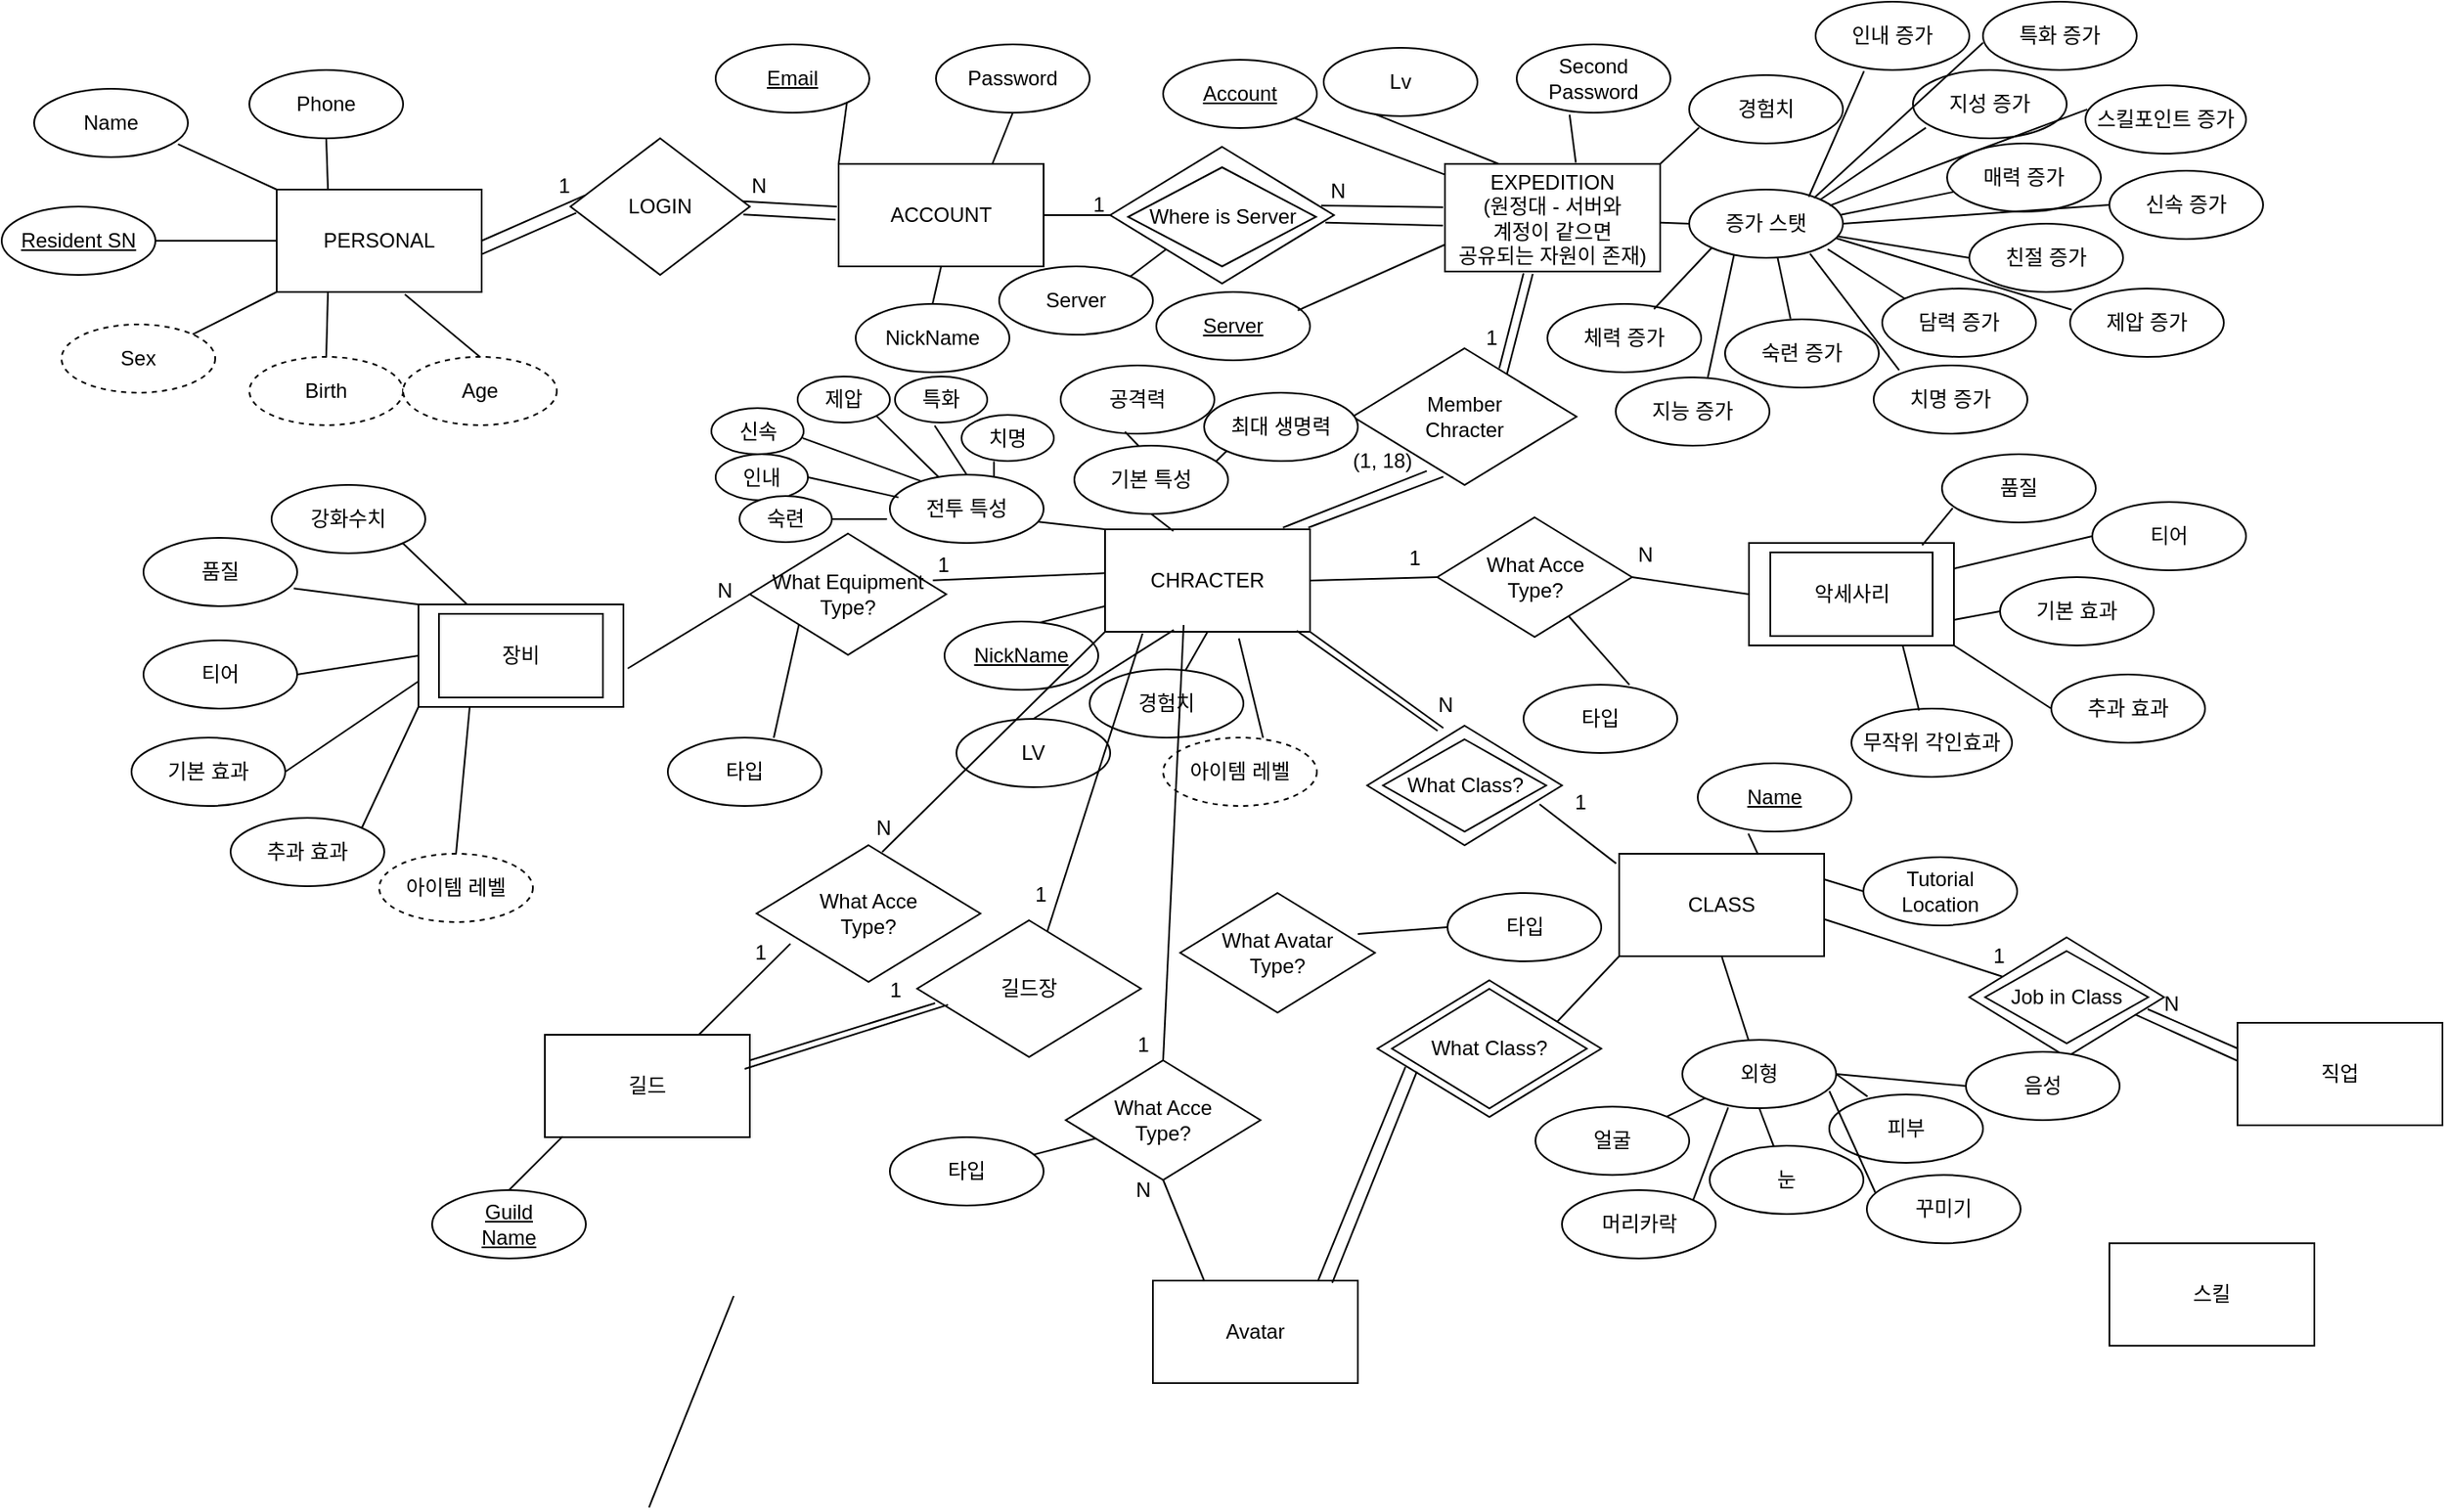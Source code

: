 <mxfile version="15.6.3" type="device"><diagram id="PRyMqrD51LZYALv18PXP" name="Page-1"><mxGraphModel dx="1692" dy="1652" grid="0" gridSize="10" guides="1" tooltips="1" connect="1" arrows="1" fold="1" page="1" pageScale="1" pageWidth="827" pageHeight="1169" math="0" shadow="0"><root><mxCell id="0"/><mxCell id="1" parent="0"/><mxCell id="XZS2H1NHje9t-O2PK_zR-1" value="PERSONAL" style="rounded=0;whiteSpace=wrap;html=1;" vertex="1" parent="1"><mxGeometry x="-74" y="90" width="120" height="60" as="geometry"/></mxCell><mxCell id="XZS2H1NHje9t-O2PK_zR-3" value="CHRACTER" style="rounded=0;whiteSpace=wrap;html=1;" vertex="1" parent="1"><mxGeometry x="411" y="289" width="120" height="60" as="geometry"/></mxCell><mxCell id="XZS2H1NHje9t-O2PK_zR-4" value="EXPEDITION&lt;br&gt;(원정대 - 서버와&lt;br&gt;계정이 같으면&lt;br&gt;공유되는 자원이 존재)" style="rounded=0;whiteSpace=wrap;html=1;" vertex="1" parent="1"><mxGeometry x="610" y="75" width="126" height="63" as="geometry"/></mxCell><mxCell id="XZS2H1NHje9t-O2PK_zR-6" value="Name" style="ellipse;whiteSpace=wrap;html=1;" vertex="1" parent="1"><mxGeometry x="-216" y="31" width="90" height="40" as="geometry"/></mxCell><mxCell id="XZS2H1NHje9t-O2PK_zR-7" value="" style="endArrow=none;html=1;rounded=0;exitX=0.936;exitY=0.81;exitDx=0;exitDy=0;entryX=0;entryY=0;entryDx=0;entryDy=0;exitPerimeter=0;" edge="1" parent="1" source="XZS2H1NHje9t-O2PK_zR-6" target="XZS2H1NHje9t-O2PK_zR-1"><mxGeometry width="50" height="50" relative="1" as="geometry"><mxPoint x="-104" y="320" as="sourcePoint"/><mxPoint x="-54" y="270" as="targetPoint"/></mxGeometry></mxCell><mxCell id="XZS2H1NHje9t-O2PK_zR-8" value="Sex" style="ellipse;whiteSpace=wrap;html=1;dashed=1;" vertex="1" parent="1"><mxGeometry x="-200" y="169" width="90" height="40" as="geometry"/></mxCell><mxCell id="XZS2H1NHje9t-O2PK_zR-9" value="Birth" style="ellipse;whiteSpace=wrap;html=1;dashed=1;" vertex="1" parent="1"><mxGeometry x="-90" y="188" width="90" height="40" as="geometry"/></mxCell><mxCell id="XZS2H1NHje9t-O2PK_zR-10" value="Age" style="ellipse;whiteSpace=wrap;html=1;dashed=1;" vertex="1" parent="1"><mxGeometry y="188" width="90" height="40" as="geometry"/></mxCell><mxCell id="XZS2H1NHje9t-O2PK_zR-11" value="Phone" style="ellipse;whiteSpace=wrap;html=1;" vertex="1" parent="1"><mxGeometry x="-90" y="20" width="90" height="40" as="geometry"/></mxCell><mxCell id="XZS2H1NHje9t-O2PK_zR-12" value="NickName" style="ellipse;whiteSpace=wrap;html=1;" vertex="1" parent="1"><mxGeometry x="265" y="157" width="90" height="40" as="geometry"/></mxCell><mxCell id="XZS2H1NHje9t-O2PK_zR-13" value="Email" style="ellipse;whiteSpace=wrap;html=1;fontStyle=4" vertex="1" parent="1"><mxGeometry x="183" y="5" width="90" height="40" as="geometry"/></mxCell><mxCell id="XZS2H1NHje9t-O2PK_zR-14" value="Lv" style="ellipse;whiteSpace=wrap;html=1;" vertex="1" parent="1"><mxGeometry x="539" y="7" width="90" height="40" as="geometry"/></mxCell><mxCell id="XZS2H1NHje9t-O2PK_zR-15" value="Password" style="ellipse;whiteSpace=wrap;html=1;" vertex="1" parent="1"><mxGeometry x="312" y="5" width="90" height="40" as="geometry"/></mxCell><mxCell id="XZS2H1NHje9t-O2PK_zR-16" value="ACCOUNT" style="rounded=0;whiteSpace=wrap;html=1;" vertex="1" parent="1"><mxGeometry x="255" y="75" width="120" height="60" as="geometry"/></mxCell><mxCell id="XZS2H1NHje9t-O2PK_zR-18" value="" style="endArrow=none;html=1;rounded=0;entryX=0;entryY=0;entryDx=0;entryDy=0;exitX=1;exitY=1;exitDx=0;exitDy=0;" edge="1" parent="1" source="XZS2H1NHje9t-O2PK_zR-13" target="XZS2H1NHje9t-O2PK_zR-16"><mxGeometry width="50" height="50" relative="1" as="geometry"><mxPoint x="243" y="45" as="sourcePoint"/><mxPoint x="301" y="72" as="targetPoint"/></mxGeometry></mxCell><mxCell id="XZS2H1NHje9t-O2PK_zR-19" value="" style="endArrow=none;html=1;rounded=0;exitX=0.962;exitY=0.461;exitDx=0;exitDy=0;exitPerimeter=0;" edge="1" parent="1" source="XZS2H1NHje9t-O2PK_zR-36"><mxGeometry width="50" height="50" relative="1" as="geometry"><mxPoint x="200.0" y="183.002" as="sourcePoint"/><mxPoint x="254" y="100" as="targetPoint"/></mxGeometry></mxCell><mxCell id="XZS2H1NHje9t-O2PK_zR-20" value="" style="endArrow=none;html=1;rounded=0;entryX=0.25;entryY=0;entryDx=0;entryDy=0;exitX=0.5;exitY=1;exitDx=0;exitDy=0;" edge="1" parent="1" source="XZS2H1NHje9t-O2PK_zR-11" target="XZS2H1NHje9t-O2PK_zR-1"><mxGeometry width="50" height="50" relative="1" as="geometry"><mxPoint x="6.82" y="54.142" as="sourcePoint"/><mxPoint x="27.0" y="90" as="targetPoint"/></mxGeometry></mxCell><mxCell id="XZS2H1NHje9t-O2PK_zR-21" value="" style="endArrow=none;html=1;rounded=0;entryX=0.5;entryY=0;entryDx=0;entryDy=0;exitX=0.5;exitY=1;exitDx=0;exitDy=0;" edge="1" parent="1" source="XZS2H1NHje9t-O2PK_zR-16" target="XZS2H1NHje9t-O2PK_zR-12"><mxGeometry width="50" height="50" relative="1" as="geometry"><mxPoint x="403.0" y="121.142" as="sourcePoint"/><mxPoint x="423.18" y="157" as="targetPoint"/></mxGeometry></mxCell><mxCell id="XZS2H1NHje9t-O2PK_zR-22" value="" style="endArrow=none;html=1;rounded=0;exitX=1.002;exitY=0.63;exitDx=0;exitDy=0;exitPerimeter=0;entryX=0.032;entryY=0.546;entryDx=0;entryDy=0;entryPerimeter=0;" edge="1" parent="1" source="XZS2H1NHje9t-O2PK_zR-1" target="XZS2H1NHje9t-O2PK_zR-36"><mxGeometry width="50" height="50" relative="1" as="geometry"><mxPoint x="110.0" y="171.072" as="sourcePoint"/><mxPoint x="109" y="111" as="targetPoint"/></mxGeometry></mxCell><mxCell id="XZS2H1NHje9t-O2PK_zR-23" value="" style="endArrow=none;html=1;rounded=0;entryX=-0.015;entryY=0.543;entryDx=0;entryDy=0;exitX=0.964;exitY=0.558;exitDx=0;exitDy=0;exitPerimeter=0;entryPerimeter=0;" edge="1" parent="1" source="XZS2H1NHje9t-O2PK_zR-36" target="XZS2H1NHje9t-O2PK_zR-16"><mxGeometry width="50" height="50" relative="1" as="geometry"><mxPoint x="200.0" y="135.002" as="sourcePoint"/><mxPoint x="220.18" y="170.86" as="targetPoint"/></mxGeometry></mxCell><mxCell id="XZS2H1NHje9t-O2PK_zR-24" value="" style="endArrow=none;html=1;rounded=0;entryX=0.08;entryY=0.418;entryDx=0;entryDy=0;exitX=1;exitY=0.5;exitDx=0;exitDy=0;entryPerimeter=0;" edge="1" parent="1" source="XZS2H1NHje9t-O2PK_zR-1" target="XZS2H1NHje9t-O2PK_zR-36"><mxGeometry width="50" height="50" relative="1" as="geometry"><mxPoint x="220.0" y="223.002" as="sourcePoint"/><mxPoint x="240.18" y="258.86" as="targetPoint"/></mxGeometry></mxCell><mxCell id="XZS2H1NHje9t-O2PK_zR-25" value="" style="endArrow=none;html=1;rounded=0;entryX=0;entryY=0.5;entryDx=0;entryDy=0;exitX=1;exitY=0.5;exitDx=0;exitDy=0;" edge="1" parent="1" source="XZS2H1NHje9t-O2PK_zR-16" target="XZS2H1NHje9t-O2PK_zR-34"><mxGeometry width="50" height="50" relative="1" as="geometry"><mxPoint x="381.82" y="104.142" as="sourcePoint"/><mxPoint x="402.0" y="140" as="targetPoint"/></mxGeometry></mxCell><mxCell id="XZS2H1NHje9t-O2PK_zR-26" value="" style="endArrow=none;html=1;rounded=0;entryX=0.333;entryY=0.97;entryDx=0;entryDy=0;exitX=0.25;exitY=0;exitDx=0;exitDy=0;entryPerimeter=0;" edge="1" parent="1" source="XZS2H1NHje9t-O2PK_zR-4" target="XZS2H1NHje9t-O2PK_zR-14"><mxGeometry width="50" height="50" relative="1" as="geometry"><mxPoint x="659.91" y="190.002" as="sourcePoint"/><mxPoint x="680.09" y="225.86" as="targetPoint"/></mxGeometry></mxCell><mxCell id="XZS2H1NHje9t-O2PK_zR-27" value="" style="endArrow=none;html=1;rounded=0;entryX=1;entryY=0;entryDx=0;entryDy=0;exitX=0;exitY=1;exitDx=0;exitDy=0;" edge="1" parent="1" source="XZS2H1NHje9t-O2PK_zR-34" target="XZS2H1NHje9t-O2PK_zR-35"><mxGeometry width="50" height="50" relative="1" as="geometry"><mxPoint x="228.0" y="273.142" as="sourcePoint"/><mxPoint x="248.18" y="309" as="targetPoint"/></mxGeometry></mxCell><mxCell id="XZS2H1NHje9t-O2PK_zR-28" value="" style="endArrow=none;html=1;rounded=0;entryX=0.5;entryY=0;entryDx=0;entryDy=0;exitX=0.625;exitY=1.023;exitDx=0;exitDy=0;exitPerimeter=0;" edge="1" parent="1" source="XZS2H1NHje9t-O2PK_zR-1" target="XZS2H1NHje9t-O2PK_zR-10"><mxGeometry width="50" height="50" relative="1" as="geometry"><mxPoint x="9.82" y="154.142" as="sourcePoint"/><mxPoint x="30.0" y="190" as="targetPoint"/></mxGeometry></mxCell><mxCell id="XZS2H1NHje9t-O2PK_zR-29" value="" style="endArrow=none;html=1;rounded=0;entryX=0.5;entryY=0;entryDx=0;entryDy=0;exitX=0.25;exitY=1;exitDx=0;exitDy=0;" edge="1" parent="1" source="XZS2H1NHje9t-O2PK_zR-1" target="XZS2H1NHje9t-O2PK_zR-9"><mxGeometry width="50" height="50" relative="1" as="geometry"><mxPoint x="-32.0" y="159.002" as="sourcePoint"/><mxPoint x="-11.82" y="194.86" as="targetPoint"/></mxGeometry></mxCell><mxCell id="XZS2H1NHje9t-O2PK_zR-30" value="" style="endArrow=none;html=1;rounded=0;entryX=0;entryY=1;entryDx=0;entryDy=0;exitX=1;exitY=0;exitDx=0;exitDy=0;" edge="1" parent="1" source="XZS2H1NHje9t-O2PK_zR-8" target="XZS2H1NHje9t-O2PK_zR-1"><mxGeometry width="50" height="50" relative="1" as="geometry"><mxPoint x="-122.0" y="145.002" as="sourcePoint"/><mxPoint x="-101.82" y="180.86" as="targetPoint"/></mxGeometry></mxCell><mxCell id="XZS2H1NHje9t-O2PK_zR-31" value="" style="endArrow=none;html=1;rounded=0;entryX=0;entryY=0.5;entryDx=0;entryDy=0;exitX=1;exitY=0.5;exitDx=0;exitDy=0;" edge="1" parent="1" source="XZS2H1NHje9t-O2PK_zR-33" target="XZS2H1NHje9t-O2PK_zR-1"><mxGeometry width="50" height="50" relative="1" as="geometry"><mxPoint x="-122.0" y="128.002" as="sourcePoint"/><mxPoint x="-101.82" y="163.86" as="targetPoint"/></mxGeometry></mxCell><mxCell id="XZS2H1NHje9t-O2PK_zR-32" value="" style="endArrow=none;html=1;rounded=0;entryX=0.75;entryY=0;entryDx=0;entryDy=0;exitX=0.5;exitY=1;exitDx=0;exitDy=0;" edge="1" parent="1" source="XZS2H1NHje9t-O2PK_zR-15" target="XZS2H1NHje9t-O2PK_zR-16"><mxGeometry width="50" height="50" relative="1" as="geometry"><mxPoint x="398.0" y="78.002" as="sourcePoint"/><mxPoint x="418.18" y="113.86" as="targetPoint"/></mxGeometry></mxCell><mxCell id="XZS2H1NHje9t-O2PK_zR-33" value="Resident SN" style="ellipse;whiteSpace=wrap;html=1;fontStyle=4" vertex="1" parent="1"><mxGeometry x="-235" y="100" width="90" height="40" as="geometry"/></mxCell><mxCell id="XZS2H1NHje9t-O2PK_zR-34" value="" style="rhombus;whiteSpace=wrap;html=1;" vertex="1" parent="1"><mxGeometry x="414" y="65" width="131" height="80" as="geometry"/></mxCell><mxCell id="XZS2H1NHje9t-O2PK_zR-35" value="Server" style="ellipse;whiteSpace=wrap;html=1;" vertex="1" parent="1"><mxGeometry x="349" y="135" width="90" height="40" as="geometry"/></mxCell><mxCell id="XZS2H1NHje9t-O2PK_zR-36" value="LOGIN" style="rhombus;whiteSpace=wrap;html=1;" vertex="1" parent="1"><mxGeometry x="98" y="60" width="105" height="80" as="geometry"/></mxCell><mxCell id="XZS2H1NHje9t-O2PK_zR-37" value="" style="endArrow=none;html=1;rounded=0;exitX=0.943;exitY=0.43;exitDx=0;exitDy=0;exitPerimeter=0;entryX=-0.008;entryY=0.403;entryDx=0;entryDy=0;entryPerimeter=0;" edge="1" parent="1" source="XZS2H1NHje9t-O2PK_zR-34" target="XZS2H1NHje9t-O2PK_zR-4"><mxGeometry width="50" height="50" relative="1" as="geometry"><mxPoint x="562.0" y="121.142" as="sourcePoint"/><mxPoint x="597" y="99" as="targetPoint"/></mxGeometry></mxCell><mxCell id="XZS2H1NHje9t-O2PK_zR-38" value="" style="endArrow=none;html=1;rounded=0;entryX=-0.009;entryY=0.574;entryDx=0;entryDy=0;exitX=0.962;exitY=0.555;exitDx=0;exitDy=0;exitPerimeter=0;entryPerimeter=0;" edge="1" parent="1" source="XZS2H1NHje9t-O2PK_zR-34" target="XZS2H1NHje9t-O2PK_zR-4"><mxGeometry width="50" height="50" relative="1" as="geometry"><mxPoint x="549.0" y="121.142" as="sourcePoint"/><mxPoint x="569.18" y="157.0" as="targetPoint"/></mxGeometry></mxCell><mxCell id="XZS2H1NHje9t-O2PK_zR-39" value="" style="endArrow=none;html=1;rounded=0;entryX=0.608;entryY=-0.013;entryDx=0;entryDy=0;exitX=0.344;exitY=1.03;exitDx=0;exitDy=0;exitPerimeter=0;entryPerimeter=0;" edge="1" parent="1" source="XZS2H1NHje9t-O2PK_zR-53" target="XZS2H1NHje9t-O2PK_zR-4"><mxGeometry width="50" height="50" relative="1" as="geometry"><mxPoint x="601.0" y="221.002" as="sourcePoint"/><mxPoint x="621.18" y="256.86" as="targetPoint"/></mxGeometry></mxCell><mxCell id="XZS2H1NHje9t-O2PK_zR-40" value="" style="endArrow=none;html=1;rounded=0;entryX=0.084;entryY=0.846;entryDx=0;entryDy=0;exitX=1;exitY=0;exitDx=0;exitDy=0;entryPerimeter=0;" edge="1" parent="1" source="XZS2H1NHje9t-O2PK_zR-91" target="XZS2H1NHje9t-O2PK_zR-74"><mxGeometry width="50" height="50" relative="1" as="geometry"><mxPoint x="864.0" y="79.002" as="sourcePoint"/><mxPoint x="884.18" y="114.86" as="targetPoint"/></mxGeometry></mxCell><mxCell id="XZS2H1NHje9t-O2PK_zR-41" value="" style="endArrow=none;html=1;rounded=0;entryX=0;entryY=0.5;entryDx=0;entryDy=0;exitX=1.001;exitY=0.545;exitDx=0;exitDy=0;exitPerimeter=0;" edge="1" parent="1" source="XZS2H1NHje9t-O2PK_zR-4" target="XZS2H1NHje9t-O2PK_zR-91"><mxGeometry width="50" height="50" relative="1" as="geometry"><mxPoint x="742.0" y="130.002" as="sourcePoint"/><mxPoint x="762.18" y="165.86" as="targetPoint"/></mxGeometry></mxCell><mxCell id="XZS2H1NHje9t-O2PK_zR-44" value="" style="endArrow=none;html=1;rounded=0;entryX=0.064;entryY=0.769;entryDx=0;entryDy=0;exitX=1;exitY=0;exitDx=0;exitDy=0;entryPerimeter=0;" edge="1" parent="1" source="XZS2H1NHje9t-O2PK_zR-4" target="XZS2H1NHje9t-O2PK_zR-54"><mxGeometry width="50" height="50" relative="1" as="geometry"><mxPoint x="739.0" y="67.002" as="sourcePoint"/><mxPoint x="759.18" y="102.86" as="targetPoint"/></mxGeometry></mxCell><mxCell id="XZS2H1NHje9t-O2PK_zR-45" value="" style="endArrow=none;html=1;rounded=0;exitX=0.5;exitY=1;exitDx=0;exitDy=0;" edge="1" parent="1" source="XZS2H1NHje9t-O2PK_zR-3" target="XZS2H1NHje9t-O2PK_zR-89"><mxGeometry width="50" height="50" relative="1" as="geometry"><mxPoint x="504.0" y="358.002" as="sourcePoint"/><mxPoint x="524.18" y="393.86" as="targetPoint"/></mxGeometry></mxCell><mxCell id="XZS2H1NHje9t-O2PK_zR-46" value="" style="endArrow=none;html=1;rounded=0;entryX=0.5;entryY=0;entryDx=0;entryDy=0;exitX=0.335;exitY=0.983;exitDx=0;exitDy=0;exitPerimeter=0;" edge="1" parent="1" source="XZS2H1NHje9t-O2PK_zR-3" target="XZS2H1NHje9t-O2PK_zR-88"><mxGeometry width="50" height="50" relative="1" as="geometry"><mxPoint x="458.0" y="352.142" as="sourcePoint"/><mxPoint x="478.18" y="388.0" as="targetPoint"/></mxGeometry></mxCell><mxCell id="XZS2H1NHje9t-O2PK_zR-47" value="" style="endArrow=none;html=1;rounded=0;exitX=0.405;exitY=0.94;exitDx=0;exitDy=0;exitPerimeter=0;" edge="1" parent="1" source="XZS2H1NHje9t-O2PK_zR-79"><mxGeometry width="50" height="50" relative="1" as="geometry"><mxPoint x="583.0" y="333.002" as="sourcePoint"/><mxPoint x="530" y="288" as="targetPoint"/></mxGeometry></mxCell><mxCell id="XZS2H1NHje9t-O2PK_zR-48" value="" style="endArrow=none;html=1;rounded=0;entryX=0.868;entryY=-0.017;entryDx=0;entryDy=0;exitX=0.331;exitY=0.898;exitDx=0;exitDy=0;exitPerimeter=0;entryPerimeter=0;" edge="1" parent="1" source="XZS2H1NHje9t-O2PK_zR-79" target="XZS2H1NHje9t-O2PK_zR-3"><mxGeometry width="50" height="50" relative="1" as="geometry"><mxPoint x="455.0" y="236.002" as="sourcePoint"/><mxPoint x="475.18" y="271.86" as="targetPoint"/></mxGeometry></mxCell><mxCell id="XZS2H1NHje9t-O2PK_zR-49" value="" style="endArrow=none;html=1;rounded=0;entryX=0.597;entryY=0.029;entryDx=0;entryDy=0;exitX=0;exitY=0.75;exitDx=0;exitDy=0;entryPerimeter=0;" edge="1" parent="1" source="XZS2H1NHje9t-O2PK_zR-3" target="XZS2H1NHje9t-O2PK_zR-87"><mxGeometry width="50" height="50" relative="1" as="geometry"><mxPoint x="321.82" y="406.002" as="sourcePoint"/><mxPoint x="342.0" y="441.86" as="targetPoint"/></mxGeometry></mxCell><mxCell id="XZS2H1NHje9t-O2PK_zR-51" value="1" style="text;html=1;align=center;verticalAlign=middle;resizable=0;points=[];autosize=1;strokeColor=none;fillColor=none;" vertex="1" parent="1"><mxGeometry x="86" y="79" width="16" height="18" as="geometry"/></mxCell><mxCell id="XZS2H1NHje9t-O2PK_zR-52" value="N" style="text;html=1;align=center;verticalAlign=middle;resizable=0;points=[];autosize=1;strokeColor=none;fillColor=none;" vertex="1" parent="1"><mxGeometry x="198" y="79" width="19" height="18" as="geometry"/></mxCell><mxCell id="XZS2H1NHje9t-O2PK_zR-53" value="Second&lt;br&gt;Password" style="ellipse;whiteSpace=wrap;html=1;" vertex="1" parent="1"><mxGeometry x="652" y="5" width="90" height="40" as="geometry"/></mxCell><mxCell id="XZS2H1NHje9t-O2PK_zR-54" value="경험치" style="ellipse;whiteSpace=wrap;html=1;" vertex="1" parent="1"><mxGeometry x="753" y="23" width="90" height="40" as="geometry"/></mxCell><mxCell id="XZS2H1NHje9t-O2PK_zR-55" value="스킬포인트 증가" style="ellipse;whiteSpace=wrap;html=1;" vertex="1" parent="1"><mxGeometry x="985" y="29" width="94" height="40" as="geometry"/></mxCell><mxCell id="XZS2H1NHje9t-O2PK_zR-63" value="숙련 증가" style="ellipse;whiteSpace=wrap;html=1;" vertex="1" parent="1"><mxGeometry x="774" y="166" width="90" height="40" as="geometry"/></mxCell><mxCell id="XZS2H1NHje9t-O2PK_zR-64" value="인내 증가" style="ellipse;whiteSpace=wrap;html=1;" vertex="1" parent="1"><mxGeometry x="827" y="-20" width="90" height="40" as="geometry"/></mxCell><mxCell id="XZS2H1NHje9t-O2PK_zR-65" value="신속 증가" style="ellipse;whiteSpace=wrap;html=1;" vertex="1" parent="1"><mxGeometry x="999" y="79" width="90" height="40" as="geometry"/></mxCell><mxCell id="XZS2H1NHje9t-O2PK_zR-66" value="제압 증가" style="ellipse;whiteSpace=wrap;html=1;" vertex="1" parent="1"><mxGeometry x="976" y="148" width="90" height="40" as="geometry"/></mxCell><mxCell id="XZS2H1NHje9t-O2PK_zR-67" value="특화 증가" style="ellipse;whiteSpace=wrap;html=1;" vertex="1" parent="1"><mxGeometry x="925" y="-20" width="90" height="40" as="geometry"/></mxCell><mxCell id="XZS2H1NHje9t-O2PK_zR-68" value="치명 증가" style="ellipse;whiteSpace=wrap;html=1;" vertex="1" parent="1"><mxGeometry x="861" y="193" width="90" height="40" as="geometry"/></mxCell><mxCell id="XZS2H1NHje9t-O2PK_zR-69" value="체력 증가" style="ellipse;whiteSpace=wrap;html=1;" vertex="1" parent="1"><mxGeometry x="670" y="157" width="90" height="40" as="geometry"/></mxCell><mxCell id="XZS2H1NHje9t-O2PK_zR-70" value="지능 증가" style="ellipse;whiteSpace=wrap;html=1;" vertex="1" parent="1"><mxGeometry x="710" y="200" width="90" height="40" as="geometry"/></mxCell><mxCell id="XZS2H1NHje9t-O2PK_zR-71" value="담력 증가" style="ellipse;whiteSpace=wrap;html=1;" vertex="1" parent="1"><mxGeometry x="866" y="148" width="90" height="40" as="geometry"/></mxCell><mxCell id="XZS2H1NHje9t-O2PK_zR-72" value="친절 증가" style="ellipse;whiteSpace=wrap;html=1;" vertex="1" parent="1"><mxGeometry x="917" y="110" width="90" height="40" as="geometry"/></mxCell><mxCell id="XZS2H1NHje9t-O2PK_zR-73" value="매력 증가" style="ellipse;whiteSpace=wrap;html=1;" vertex="1" parent="1"><mxGeometry x="904" y="63" width="90" height="40" as="geometry"/></mxCell><mxCell id="XZS2H1NHje9t-O2PK_zR-74" value="지성 증가" style="ellipse;whiteSpace=wrap;html=1;" vertex="1" parent="1"><mxGeometry x="884" y="20" width="90" height="40" as="geometry"/></mxCell><mxCell id="XZS2H1NHje9t-O2PK_zR-75" value="" style="rounded=0;whiteSpace=wrap;html=1;" vertex="1" parent="1"><mxGeometry x="9" y="333" width="120" height="60" as="geometry"/></mxCell><mxCell id="XZS2H1NHje9t-O2PK_zR-79" value="Member&lt;br&gt;Chracter" style="rhombus;whiteSpace=wrap;html=1;" vertex="1" parent="1"><mxGeometry x="556" y="183" width="131" height="80" as="geometry"/></mxCell><mxCell id="XZS2H1NHje9t-O2PK_zR-80" value="1" style="text;html=1;align=center;verticalAlign=middle;resizable=0;points=[];autosize=1;strokeColor=none;fillColor=none;" vertex="1" parent="1"><mxGeometry x="399" y="90" width="16" height="18" as="geometry"/></mxCell><mxCell id="XZS2H1NHje9t-O2PK_zR-81" value="N" style="text;html=1;align=center;verticalAlign=middle;resizable=0;points=[];autosize=1;strokeColor=none;fillColor=none;" vertex="1" parent="1"><mxGeometry x="537" y="82" width="19" height="18" as="geometry"/></mxCell><mxCell id="XZS2H1NHje9t-O2PK_zR-82" value="" style="endArrow=none;html=1;rounded=0;entryX=0.689;entryY=0.19;entryDx=0;entryDy=0;exitX=0.408;exitY=1.021;exitDx=0;exitDy=0;exitPerimeter=0;entryPerimeter=0;" edge="1" parent="1" source="XZS2H1NHje9t-O2PK_zR-4" target="XZS2H1NHje9t-O2PK_zR-79"><mxGeometry width="50" height="50" relative="1" as="geometry"><mxPoint x="664.895" y="153.36" as="sourcePoint"/><mxPoint x="637.4" y="194.92" as="targetPoint"/></mxGeometry></mxCell><mxCell id="XZS2H1NHje9t-O2PK_zR-83" value="" style="endArrow=none;html=1;rounded=0;entryX=0.655;entryY=0.146;entryDx=0;entryDy=0;entryPerimeter=0;" edge="1" parent="1" target="XZS2H1NHje9t-O2PK_zR-79"><mxGeometry width="50" height="50" relative="1" as="geometry"><mxPoint x="656" y="139" as="sourcePoint"/><mxPoint x="629.0" y="194.14" as="targetPoint"/></mxGeometry></mxCell><mxCell id="XZS2H1NHje9t-O2PK_zR-84" value="(1, 18)" style="text;html=1;align=center;verticalAlign=middle;resizable=0;points=[];autosize=1;strokeColor=none;fillColor=none;" vertex="1" parent="1"><mxGeometry x="551" y="240" width="44" height="18" as="geometry"/></mxCell><mxCell id="XZS2H1NHje9t-O2PK_zR-85" value="1" style="text;html=1;align=center;verticalAlign=middle;resizable=0;points=[];autosize=1;strokeColor=none;fillColor=none;" vertex="1" parent="1"><mxGeometry x="629" y="168" width="16" height="18" as="geometry"/></mxCell><mxCell id="XZS2H1NHje9t-O2PK_zR-87" value="NickName" style="ellipse;whiteSpace=wrap;html=1;fontStyle=4" vertex="1" parent="1"><mxGeometry x="317" y="343" width="90" height="40" as="geometry"/></mxCell><mxCell id="XZS2H1NHje9t-O2PK_zR-88" value="LV" style="ellipse;whiteSpace=wrap;html=1;fontStyle=0" vertex="1" parent="1"><mxGeometry x="324" y="400" width="90" height="40" as="geometry"/></mxCell><mxCell id="XZS2H1NHje9t-O2PK_zR-89" value="경험치" style="ellipse;whiteSpace=wrap;html=1;fontStyle=0" vertex="1" parent="1"><mxGeometry x="402" y="371" width="90" height="40" as="geometry"/></mxCell><mxCell id="XZS2H1NHje9t-O2PK_zR-91" value="증가 스탯" style="ellipse;whiteSpace=wrap;html=1;" vertex="1" parent="1"><mxGeometry x="753" y="90" width="90" height="40" as="geometry"/></mxCell><mxCell id="XZS2H1NHje9t-O2PK_zR-92" value="" style="endArrow=none;html=1;rounded=0;entryX=0.011;entryY=0.351;entryDx=0;entryDy=0;exitX=0.913;exitY=0.236;exitDx=0;exitDy=0;exitPerimeter=0;entryPerimeter=0;" edge="1" parent="1" source="XZS2H1NHje9t-O2PK_zR-91" target="XZS2H1NHje9t-O2PK_zR-55"><mxGeometry width="50" height="50" relative="1" as="geometry"><mxPoint x="836.22" y="97.0" as="sourcePoint"/><mxPoint x="985.78" y="47.64" as="targetPoint"/></mxGeometry></mxCell><mxCell id="XZS2H1NHje9t-O2PK_zR-93" value="" style="endArrow=none;html=1;rounded=0;entryX=0;entryY=0.5;entryDx=0;entryDy=0;exitX=1;exitY=0.5;exitDx=0;exitDy=0;" edge="1" parent="1" source="XZS2H1NHje9t-O2PK_zR-91" target="XZS2H1NHje9t-O2PK_zR-65"><mxGeometry width="50" height="50" relative="1" as="geometry"><mxPoint x="866" y="109" as="sourcePoint"/><mxPoint x="996.034" y="53.04" as="targetPoint"/></mxGeometry></mxCell><mxCell id="XZS2H1NHje9t-O2PK_zR-95" value="" style="endArrow=none;html=1;rounded=0;entryX=0;entryY=1;entryDx=0;entryDy=0;exitX=0.693;exitY=0.075;exitDx=0;exitDy=0;exitPerimeter=0;" edge="1" parent="1" source="XZS2H1NHje9t-O2PK_zR-69" target="XZS2H1NHje9t-O2PK_zR-91"><mxGeometry width="50" height="50" relative="1" as="geometry"><mxPoint x="815.0" y="147.08" as="sourcePoint"/><mxPoint x="1032.35" y="166" as="targetPoint"/></mxGeometry></mxCell><mxCell id="XZS2H1NHje9t-O2PK_zR-96" value="" style="endArrow=none;html=1;rounded=0;entryX=0.291;entryY=0.96;entryDx=0;entryDy=0;exitX=0.599;exitY=0;exitDx=0;exitDy=0;exitPerimeter=0;entryPerimeter=0;" edge="1" parent="1" source="XZS2H1NHje9t-O2PK_zR-70" target="XZS2H1NHje9t-O2PK_zR-91"><mxGeometry width="50" height="50" relative="1" as="geometry"><mxPoint x="742.37" y="170" as="sourcePoint"/><mxPoint x="776.265" y="134.18" as="targetPoint"/></mxGeometry></mxCell><mxCell id="XZS2H1NHje9t-O2PK_zR-97" value="" style="endArrow=none;html=1;rounded=0;entryX=0.575;entryY=0.998;entryDx=0;entryDy=0;exitX=0.426;exitY=-0.007;exitDx=0;exitDy=0;exitPerimeter=0;entryPerimeter=0;" edge="1" parent="1" source="XZS2H1NHje9t-O2PK_zR-63" target="XZS2H1NHje9t-O2PK_zR-91"><mxGeometry width="50" height="50" relative="1" as="geometry"><mxPoint x="773.91" y="210" as="sourcePoint"/><mxPoint x="789.19" y="138.4" as="targetPoint"/></mxGeometry></mxCell><mxCell id="XZS2H1NHje9t-O2PK_zR-98" value="" style="endArrow=none;html=1;rounded=0;entryX=0.786;entryY=0.94;entryDx=0;entryDy=0;exitX=0.166;exitY=0.07;exitDx=0;exitDy=0;exitPerimeter=0;entryPerimeter=0;" edge="1" parent="1" source="XZS2H1NHje9t-O2PK_zR-68" target="XZS2H1NHje9t-O2PK_zR-91"><mxGeometry width="50" height="50" relative="1" as="geometry"><mxPoint x="822.34" y="175.72" as="sourcePoint"/><mxPoint x="814.75" y="139.92" as="targetPoint"/></mxGeometry></mxCell><mxCell id="XZS2H1NHje9t-O2PK_zR-99" value="" style="endArrow=none;html=1;rounded=0;entryX=0.901;entryY=0.874;entryDx=0;entryDy=0;exitX=0;exitY=0;exitDx=0;exitDy=0;entryPerimeter=0;" edge="1" parent="1" source="XZS2H1NHje9t-O2PK_zR-71" target="XZS2H1NHje9t-O2PK_zR-91"><mxGeometry width="50" height="50" relative="1" as="geometry"><mxPoint x="885.94" y="205.8" as="sourcePoint"/><mxPoint x="833.74" y="137.6" as="targetPoint"/></mxGeometry></mxCell><mxCell id="XZS2H1NHje9t-O2PK_zR-100" value="" style="endArrow=none;html=1;rounded=0;entryX=0.964;entryY=0.683;entryDx=0;entryDy=0;exitX=0;exitY=0.5;exitDx=0;exitDy=0;entryPerimeter=0;" edge="1" parent="1" source="XZS2H1NHje9t-O2PK_zR-72" target="XZS2H1NHje9t-O2PK_zR-91"><mxGeometry width="50" height="50" relative="1" as="geometry"><mxPoint x="889.265" y="163.82" as="sourcePoint"/><mxPoint x="844.09" y="134.96" as="targetPoint"/></mxGeometry></mxCell><mxCell id="XZS2H1NHje9t-O2PK_zR-101" value="" style="endArrow=none;html=1;rounded=0;entryX=0.989;entryY=0.369;entryDx=0;entryDy=0;exitX=0.04;exitY=0.711;exitDx=0;exitDy=0;entryPerimeter=0;exitPerimeter=0;" edge="1" parent="1" source="XZS2H1NHje9t-O2PK_zR-73" target="XZS2H1NHje9t-O2PK_zR-91"><mxGeometry width="50" height="50" relative="1" as="geometry"><mxPoint x="927.0" y="140" as="sourcePoint"/><mxPoint x="849.76" y="127.32" as="targetPoint"/></mxGeometry></mxCell><mxCell id="XZS2H1NHje9t-O2PK_zR-102" value="" style="endArrow=none;html=1;rounded=0;entryX=0.956;entryY=0.712;entryDx=0;entryDy=0;exitX=0.01;exitY=0.31;exitDx=0;exitDy=0;entryPerimeter=0;exitPerimeter=0;" edge="1" parent="1" source="XZS2H1NHje9t-O2PK_zR-66" target="XZS2H1NHje9t-O2PK_zR-91"><mxGeometry width="50" height="50" relative="1" as="geometry"><mxPoint x="917.6" y="101.44" as="sourcePoint"/><mxPoint x="852.01" y="114.76" as="targetPoint"/></mxGeometry></mxCell><mxCell id="XZS2H1NHje9t-O2PK_zR-103" value="" style="endArrow=none;html=1;rounded=0;entryX=0.315;entryY=1.018;entryDx=0;entryDy=0;exitX=0.778;exitY=0.106;exitDx=0;exitDy=0;entryPerimeter=0;exitPerimeter=0;" edge="1" parent="1" source="XZS2H1NHje9t-O2PK_zR-91" target="XZS2H1NHje9t-O2PK_zR-64"><mxGeometry width="50" height="50" relative="1" as="geometry"><mxPoint x="839.735" y="105.82" as="sourcePoint"/><mxPoint x="884" y="50" as="targetPoint"/></mxGeometry></mxCell><mxCell id="XZS2H1NHje9t-O2PK_zR-104" value="" style="endArrow=none;html=1;rounded=0;entryX=0.001;entryY=0.599;entryDx=0;entryDy=0;exitX=0.812;exitY=0.125;exitDx=0;exitDy=0;entryPerimeter=0;exitPerimeter=0;" edge="1" parent="1" source="XZS2H1NHje9t-O2PK_zR-91" target="XZS2H1NHje9t-O2PK_zR-67"><mxGeometry width="50" height="50" relative="1" as="geometry"><mxPoint x="839.735" y="105.82" as="sourcePoint"/><mxPoint x="901.56" y="63.84" as="targetPoint"/></mxGeometry></mxCell><mxCell id="XZS2H1NHje9t-O2PK_zR-105" value="Account" style="ellipse;whiteSpace=wrap;html=1;fontStyle=4" vertex="1" parent="1"><mxGeometry x="445" y="14" width="90" height="40" as="geometry"/></mxCell><mxCell id="XZS2H1NHje9t-O2PK_zR-106" value="" style="endArrow=none;html=1;rounded=0;entryX=1;entryY=1;entryDx=0;entryDy=0;exitX=0.001;exitY=0.1;exitDx=0;exitDy=0;exitPerimeter=0;" edge="1" parent="1" source="XZS2H1NHje9t-O2PK_zR-4" target="XZS2H1NHje9t-O2PK_zR-105"><mxGeometry width="50" height="50" relative="1" as="geometry"><mxPoint x="602.03" y="79" as="sourcePoint"/><mxPoint x="531" y="49.8" as="targetPoint"/></mxGeometry></mxCell><mxCell id="XZS2H1NHje9t-O2PK_zR-107" value="Server" style="ellipse;whiteSpace=wrap;html=1;fontStyle=4" vertex="1" parent="1"><mxGeometry x="441" y="150" width="90" height="40" as="geometry"/></mxCell><mxCell id="XZS2H1NHje9t-O2PK_zR-108" value="" style="endArrow=none;html=1;rounded=0;entryX=0;entryY=0.75;entryDx=0;entryDy=0;exitX=0.92;exitY=0.271;exitDx=0;exitDy=0;exitPerimeter=0;" edge="1" parent="1" source="XZS2H1NHje9t-O2PK_zR-107" target="XZS2H1NHje9t-O2PK_zR-4"><mxGeometry width="50" height="50" relative="1" as="geometry"><mxPoint x="539.0" y="159.83" as="sourcePoint"/><mxPoint x="572.871" y="123.999" as="targetPoint"/></mxGeometry></mxCell><mxCell id="XZS2H1NHje9t-O2PK_zR-111" value="타입" style="ellipse;whiteSpace=wrap;html=1;fontStyle=0" vertex="1" parent="1"><mxGeometry x="155" y="411" width="90" height="40" as="geometry"/></mxCell><mxCell id="XZS2H1NHje9t-O2PK_zR-112" value="강화수치" style="ellipse;whiteSpace=wrap;html=1;fontStyle=0" vertex="1" parent="1"><mxGeometry x="-77" y="263" width="90" height="40" as="geometry"/></mxCell><mxCell id="XZS2H1NHje9t-O2PK_zR-113" value="" style="rounded=0;whiteSpace=wrap;html=1;" vertex="1" parent="1"><mxGeometry x="788" y="297" width="120" height="60" as="geometry"/></mxCell><mxCell id="XZS2H1NHje9t-O2PK_zR-116" value="" style="endArrow=none;html=1;rounded=0;entryX=0;entryY=1;entryDx=0;entryDy=0;exitX=0.689;exitY=0.002;exitDx=0;exitDy=0;exitPerimeter=0;" edge="1" parent="1" source="XZS2H1NHje9t-O2PK_zR-111" target="XZS2H1NHje9t-O2PK_zR-166"><mxGeometry width="50" height="50" relative="1" as="geometry"><mxPoint x="265.0" y="464.6" as="sourcePoint"/><mxPoint x="237.182" y="354.84" as="targetPoint"/></mxGeometry></mxCell><mxCell id="XZS2H1NHje9t-O2PK_zR-117" value="" style="endArrow=none;html=1;rounded=0;entryX=0.932;entryY=0.385;entryDx=0;entryDy=0;entryPerimeter=0;exitX=0.004;exitY=0.428;exitDx=0;exitDy=0;exitPerimeter=0;" edge="1" parent="1" source="XZS2H1NHje9t-O2PK_zR-3" target="XZS2H1NHje9t-O2PK_zR-166"><mxGeometry width="50" height="50" relative="1" as="geometry"><mxPoint x="388" y="309" as="sourcePoint"/><mxPoint x="316.175" y="319.88" as="targetPoint"/></mxGeometry></mxCell><mxCell id="XZS2H1NHje9t-O2PK_zR-118" value="" style="endArrow=none;html=1;rounded=0;entryX=1.021;entryY=0.625;entryDx=0;entryDy=0;exitX=0;exitY=0.5;exitDx=0;exitDy=0;entryPerimeter=0;" edge="1" parent="1" source="XZS2H1NHje9t-O2PK_zR-166" target="XZS2H1NHje9t-O2PK_zR-75"><mxGeometry width="50" height="50" relative="1" as="geometry"><mxPoint x="198.799" y="333" as="sourcePoint"/><mxPoint x="170.28" y="349" as="targetPoint"/></mxGeometry></mxCell><mxCell id="XZS2H1NHje9t-O2PK_zR-119" value="" style="endArrow=none;html=1;rounded=0;entryX=1;entryY=1;entryDx=0;entryDy=0;" edge="1" parent="1" source="XZS2H1NHje9t-O2PK_zR-75" target="XZS2H1NHje9t-O2PK_zR-112"><mxGeometry width="50" height="50" relative="1" as="geometry"><mxPoint x="82.72" y="499.6" as="sourcePoint"/><mxPoint x="98.0" y="428" as="targetPoint"/></mxGeometry></mxCell><mxCell id="XZS2H1NHje9t-O2PK_zR-120" value="" style="endArrow=none;html=1;rounded=0;entryX=0.978;entryY=0.741;entryDx=0;entryDy=0;exitX=0;exitY=0;exitDx=0;exitDy=0;entryPerimeter=0;" edge="1" parent="1" source="XZS2H1NHje9t-O2PK_zR-75" target="XZS2H1NHje9t-O2PK_zR-133"><mxGeometry width="50" height="50" relative="1" as="geometry"><mxPoint x="102.0" y="539.0" as="sourcePoint"/><mxPoint x="117.28" y="467.4" as="targetPoint"/></mxGeometry></mxCell><mxCell id="XZS2H1NHje9t-O2PK_zR-121" value="" style="endArrow=none;html=1;rounded=0;entryX=1;entryY=0.5;entryDx=0;entryDy=0;exitX=0;exitY=0.5;exitDx=0;exitDy=0;" edge="1" parent="1" source="XZS2H1NHje9t-O2PK_zR-75" target="XZS2H1NHje9t-O2PK_zR-134"><mxGeometry width="50" height="50" relative="1" as="geometry"><mxPoint x="90.0" y="513.8" as="sourcePoint"/><mxPoint x="105.28" y="442.2" as="targetPoint"/></mxGeometry></mxCell><mxCell id="XZS2H1NHje9t-O2PK_zR-122" value="" style="endArrow=none;html=1;rounded=0;entryX=1;entryY=0.5;entryDx=0;entryDy=0;exitX=0;exitY=0.75;exitDx=0;exitDy=0;" edge="1" parent="1" source="XZS2H1NHje9t-O2PK_zR-75" target="XZS2H1NHje9t-O2PK_zR-136"><mxGeometry width="50" height="50" relative="1" as="geometry"><mxPoint x="122.0" y="559.8" as="sourcePoint"/><mxPoint x="137.28" y="488.2" as="targetPoint"/></mxGeometry></mxCell><mxCell id="XZS2H1NHje9t-O2PK_zR-123" value="" style="endArrow=none;html=1;rounded=0;entryX=1;entryY=0;entryDx=0;entryDy=0;exitX=0;exitY=1;exitDx=0;exitDy=0;" edge="1" parent="1" source="XZS2H1NHje9t-O2PK_zR-75" target="XZS2H1NHje9t-O2PK_zR-137"><mxGeometry width="50" height="50" relative="1" as="geometry"><mxPoint x="131.0" y="555.6" as="sourcePoint"/><mxPoint x="146.28" y="484" as="targetPoint"/></mxGeometry></mxCell><mxCell id="XZS2H1NHje9t-O2PK_zR-124" value="" style="endArrow=none;html=1;rounded=0;entryX=0.25;entryY=1;entryDx=0;entryDy=0;exitX=0.5;exitY=0;exitDx=0;exitDy=0;" edge="1" parent="1" source="XZS2H1NHje9t-O2PK_zR-135" target="XZS2H1NHje9t-O2PK_zR-75"><mxGeometry width="50" height="50" relative="1" as="geometry"><mxPoint x="109.0" y="584.6" as="sourcePoint"/><mxPoint x="124.28" y="513" as="targetPoint"/></mxGeometry></mxCell><mxCell id="XZS2H1NHje9t-O2PK_zR-125" value="" style="endArrow=none;html=1;rounded=0;entryX=1;entryY=0.5;entryDx=0;entryDy=0;exitX=0;exitY=0.5;exitDx=0;exitDy=0;" edge="1" parent="1" source="XZS2H1NHje9t-O2PK_zR-167" target="XZS2H1NHje9t-O2PK_zR-3"><mxGeometry width="50" height="50" relative="1" as="geometry"><mxPoint x="597" y="317" as="sourcePoint"/><mxPoint x="629.0" y="479" as="targetPoint"/></mxGeometry></mxCell><mxCell id="XZS2H1NHje9t-O2PK_zR-126" value="" style="endArrow=none;html=1;rounded=0;entryX=1;entryY=0.5;entryDx=0;entryDy=0;exitX=0;exitY=0.5;exitDx=0;exitDy=0;" edge="1" parent="1" source="XZS2H1NHje9t-O2PK_zR-113" target="XZS2H1NHje9t-O2PK_zR-167"><mxGeometry width="50" height="50" relative="1" as="geometry"><mxPoint x="792" y="328" as="sourcePoint"/><mxPoint x="728" y="317" as="targetPoint"/></mxGeometry></mxCell><mxCell id="XZS2H1NHje9t-O2PK_zR-127" value="" style="endArrow=none;html=1;rounded=0;entryX=0.653;entryY=1.064;entryDx=0;entryDy=0;exitX=0.65;exitY=0.004;exitDx=0;exitDy=0;exitPerimeter=0;entryPerimeter=0;" edge="1" parent="1" source="XZS2H1NHje9t-O2PK_zR-143" target="XZS2H1NHje9t-O2PK_zR-3"><mxGeometry width="50" height="50" relative="1" as="geometry"><mxPoint x="564.36" y="511.6" as="sourcePoint"/><mxPoint x="579.64" y="440" as="targetPoint"/></mxGeometry></mxCell><mxCell id="XZS2H1NHje9t-O2PK_zR-128" value="" style="endArrow=none;html=1;rounded=0;entryX=0.07;entryY=0.79;entryDx=0;entryDy=0;exitX=0.845;exitY=0.021;exitDx=0;exitDy=0;exitPerimeter=0;entryPerimeter=0;" edge="1" parent="1" source="XZS2H1NHje9t-O2PK_zR-113" target="XZS2H1NHje9t-O2PK_zR-145"><mxGeometry width="50" height="50" relative="1" as="geometry"><mxPoint x="774.0" y="522.6" as="sourcePoint"/><mxPoint x="789.28" y="451" as="targetPoint"/></mxGeometry></mxCell><mxCell id="XZS2H1NHje9t-O2PK_zR-129" value="" style="endArrow=none;html=1;rounded=0;entryX=0;entryY=0.5;entryDx=0;entryDy=0;exitX=1;exitY=0.25;exitDx=0;exitDy=0;" edge="1" parent="1" source="XZS2H1NHje9t-O2PK_zR-113" target="XZS2H1NHje9t-O2PK_zR-146"><mxGeometry width="50" height="50" relative="1" as="geometry"><mxPoint x="742.0" y="558.6" as="sourcePoint"/><mxPoint x="757.28" y="487" as="targetPoint"/></mxGeometry></mxCell><mxCell id="XZS2H1NHje9t-O2PK_zR-131" value="1" style="text;html=1;align=center;verticalAlign=middle;resizable=0;points=[];autosize=1;strokeColor=none;fillColor=none;" vertex="1" parent="1"><mxGeometry x="308" y="301" width="16" height="18" as="geometry"/></mxCell><mxCell id="XZS2H1NHje9t-O2PK_zR-132" value="N" style="text;html=1;align=center;verticalAlign=middle;resizable=0;points=[];autosize=1;strokeColor=none;fillColor=none;" vertex="1" parent="1"><mxGeometry x="178" y="316" width="19" height="18" as="geometry"/></mxCell><mxCell id="XZS2H1NHje9t-O2PK_zR-133" value="품질" style="ellipse;whiteSpace=wrap;html=1;fontStyle=0" vertex="1" parent="1"><mxGeometry x="-152" y="294" width="90" height="40" as="geometry"/></mxCell><mxCell id="XZS2H1NHje9t-O2PK_zR-134" value="티어" style="ellipse;whiteSpace=wrap;html=1;fontStyle=0" vertex="1" parent="1"><mxGeometry x="-152" y="354" width="90" height="40" as="geometry"/></mxCell><mxCell id="XZS2H1NHje9t-O2PK_zR-135" value="아이템 레벨" style="ellipse;whiteSpace=wrap;html=1;dashed=1;" vertex="1" parent="1"><mxGeometry x="-14" y="479" width="90" height="40" as="geometry"/></mxCell><mxCell id="XZS2H1NHje9t-O2PK_zR-136" value="기본 효과" style="ellipse;whiteSpace=wrap;html=1;fontStyle=0" vertex="1" parent="1"><mxGeometry x="-159" y="411" width="90" height="40" as="geometry"/></mxCell><mxCell id="XZS2H1NHje9t-O2PK_zR-137" value="추과 효과" style="ellipse;whiteSpace=wrap;html=1;fontStyle=0" vertex="1" parent="1"><mxGeometry x="-101" y="458" width="90" height="40" as="geometry"/></mxCell><mxCell id="XZS2H1NHje9t-O2PK_zR-139" value="타입" style="ellipse;whiteSpace=wrap;html=1;fontStyle=0" vertex="1" parent="1"><mxGeometry x="656" y="380" width="90" height="40" as="geometry"/></mxCell><mxCell id="XZS2H1NHje9t-O2PK_zR-140" value="" style="endArrow=none;html=1;rounded=0;entryX=0.673;entryY=0.823;entryDx=0;entryDy=0;exitX=0.689;exitY=0.002;exitDx=0;exitDy=0;exitPerimeter=0;entryPerimeter=0;" edge="1" parent="1" source="XZS2H1NHje9t-O2PK_zR-139" target="XZS2H1NHje9t-O2PK_zR-167"><mxGeometry width="50" height="50" relative="1" as="geometry"><mxPoint x="766.0" y="470.68" as="sourcePoint"/><mxPoint x="686.211" y="341.56" as="targetPoint"/></mxGeometry></mxCell><mxCell id="XZS2H1NHje9t-O2PK_zR-141" value="1" style="text;html=1;align=center;verticalAlign=middle;resizable=0;points=[];autosize=1;strokeColor=none;fillColor=none;" vertex="1" parent="1"><mxGeometry x="584" y="297" width="16" height="18" as="geometry"/></mxCell><mxCell id="XZS2H1NHje9t-O2PK_zR-142" value="N" style="text;html=1;align=center;verticalAlign=middle;resizable=0;points=[];autosize=1;strokeColor=none;fillColor=none;" vertex="1" parent="1"><mxGeometry x="717" y="295" width="19" height="18" as="geometry"/></mxCell><mxCell id="XZS2H1NHje9t-O2PK_zR-143" value="아이템 레벨" style="ellipse;whiteSpace=wrap;html=1;dashed=1;" vertex="1" parent="1"><mxGeometry x="445" y="411" width="90" height="40" as="geometry"/></mxCell><mxCell id="XZS2H1NHje9t-O2PK_zR-144" value="Avatar" style="rounded=0;whiteSpace=wrap;html=1;" vertex="1" parent="1"><mxGeometry x="439" y="729" width="120" height="60" as="geometry"/></mxCell><mxCell id="XZS2H1NHje9t-O2PK_zR-145" value="품질" style="ellipse;whiteSpace=wrap;html=1;fontStyle=0" vertex="1" parent="1"><mxGeometry x="901" y="245" width="90" height="40" as="geometry"/></mxCell><mxCell id="XZS2H1NHje9t-O2PK_zR-146" value="티어" style="ellipse;whiteSpace=wrap;html=1;fontStyle=0" vertex="1" parent="1"><mxGeometry x="989" y="273" width="90" height="40" as="geometry"/></mxCell><mxCell id="XZS2H1NHje9t-O2PK_zR-147" value="기본 효과" style="ellipse;whiteSpace=wrap;html=1;fontStyle=0" vertex="1" parent="1"><mxGeometry x="935" y="317" width="90" height="40" as="geometry"/></mxCell><mxCell id="XZS2H1NHje9t-O2PK_zR-148" value="추과 효과" style="ellipse;whiteSpace=wrap;html=1;fontStyle=0" vertex="1" parent="1"><mxGeometry x="965" y="374" width="90" height="40" as="geometry"/></mxCell><mxCell id="XZS2H1NHje9t-O2PK_zR-149" value="무작위 각인효과" style="ellipse;whiteSpace=wrap;html=1;fontStyle=0" vertex="1" parent="1"><mxGeometry x="848" y="394" width="94" height="40" as="geometry"/></mxCell><mxCell id="XZS2H1NHje9t-O2PK_zR-150" value="길드" style="rounded=0;whiteSpace=wrap;html=1;" vertex="1" parent="1"><mxGeometry x="83" y="585" width="120" height="60" as="geometry"/></mxCell><mxCell id="XZS2H1NHje9t-O2PK_zR-153" value="" style="endArrow=none;html=1;rounded=0;entryX=0.75;entryY=1;entryDx=0;entryDy=0;exitX=0.421;exitY=0.029;exitDx=0;exitDy=0;exitPerimeter=0;" edge="1" parent="1" source="XZS2H1NHje9t-O2PK_zR-149" target="XZS2H1NHje9t-O2PK_zR-113"><mxGeometry width="50" height="50" relative="1" as="geometry"><mxPoint x="780.0" y="511.6" as="sourcePoint"/><mxPoint x="795.28" y="440" as="targetPoint"/></mxGeometry></mxCell><mxCell id="XZS2H1NHje9t-O2PK_zR-157" value="" style="endArrow=none;html=1;rounded=0;entryX=0;entryY=0.5;entryDx=0;entryDy=0;exitX=1;exitY=1;exitDx=0;exitDy=0;" edge="1" parent="1" source="XZS2H1NHje9t-O2PK_zR-113" target="XZS2H1NHje9t-O2PK_zR-148"><mxGeometry width="50" height="50" relative="1" as="geometry"><mxPoint x="766.0" y="537.6" as="sourcePoint"/><mxPoint x="781.28" y="466" as="targetPoint"/></mxGeometry></mxCell><mxCell id="XZS2H1NHje9t-O2PK_zR-158" value="" style="endArrow=none;html=1;rounded=0;entryX=0;entryY=0.5;entryDx=0;entryDy=0;exitX=1;exitY=0.75;exitDx=0;exitDy=0;" edge="1" parent="1" source="XZS2H1NHje9t-O2PK_zR-113" target="XZS2H1NHje9t-O2PK_zR-147"><mxGeometry width="50" height="50" relative="1" as="geometry"><mxPoint x="772.72" y="516.6" as="sourcePoint"/><mxPoint x="788.0" y="445" as="targetPoint"/></mxGeometry></mxCell><mxCell id="XZS2H1NHje9t-O2PK_zR-159" value="What Acce&lt;br&gt;Type?" style="rhombus;whiteSpace=wrap;html=1;" vertex="1" parent="1"><mxGeometry x="207" y="474" width="131" height="80" as="geometry"/></mxCell><mxCell id="XZS2H1NHje9t-O2PK_zR-160" value="" style="endArrow=none;html=1;rounded=0;entryX=0.151;entryY=0.721;entryDx=0;entryDy=0;entryPerimeter=0;" edge="1" parent="1" source="XZS2H1NHje9t-O2PK_zR-150" target="XZS2H1NHje9t-O2PK_zR-159"><mxGeometry width="50" height="50" relative="1" as="geometry"><mxPoint x="230.0" y="630.24" as="sourcePoint"/><mxPoint x="250.172" y="574.0" as="targetPoint"/></mxGeometry></mxCell><mxCell id="XZS2H1NHje9t-O2PK_zR-161" value="1" style="text;html=1;align=center;verticalAlign=middle;resizable=0;points=[];autosize=1;strokeColor=none;fillColor=none;" vertex="1" parent="1"><mxGeometry x="201" y="528" width="16" height="18" as="geometry"/></mxCell><mxCell id="XZS2H1NHje9t-O2PK_zR-162" value="" style="endArrow=none;html=1;rounded=0;entryX=0;entryY=1;entryDx=0;entryDy=0;exitX=0.561;exitY=0.05;exitDx=0;exitDy=0;exitPerimeter=0;" edge="1" parent="1" source="XZS2H1NHje9t-O2PK_zR-159" target="XZS2H1NHje9t-O2PK_zR-3"><mxGeometry width="50" height="50" relative="1" as="geometry"><mxPoint x="241.386" y="479" as="sourcePoint"/><mxPoint x="295.001" y="425.68" as="targetPoint"/></mxGeometry></mxCell><mxCell id="XZS2H1NHje9t-O2PK_zR-164" value="N" style="text;html=1;align=center;verticalAlign=middle;resizable=0;points=[];autosize=1;strokeColor=none;fillColor=none;" vertex="1" parent="1"><mxGeometry x="271" y="455" width="19" height="18" as="geometry"/></mxCell><mxCell id="XZS2H1NHje9t-O2PK_zR-166" value="What Equipment&lt;br&gt;Type?" style="rhombus;whiteSpace=wrap;html=1;" vertex="1" parent="1"><mxGeometry x="203" y="291.5" width="115" height="71" as="geometry"/></mxCell><mxCell id="XZS2H1NHje9t-O2PK_zR-167" value="What Acce&lt;br&gt;Type?" style="rhombus;whiteSpace=wrap;html=1;" vertex="1" parent="1"><mxGeometry x="605.5" y="282" width="114" height="70" as="geometry"/></mxCell><mxCell id="XZS2H1NHje9t-O2PK_zR-168" value="CLASS" style="rounded=0;whiteSpace=wrap;html=1;" vertex="1" parent="1"><mxGeometry x="712" y="479" width="120" height="60" as="geometry"/></mxCell><mxCell id="XZS2H1NHje9t-O2PK_zR-169" value="" style="rhombus;whiteSpace=wrap;html=1;" vertex="1" parent="1"><mxGeometry x="570.5" y="553.12" width="131" height="80" as="geometry"/></mxCell><mxCell id="XZS2H1NHje9t-O2PK_zR-172" value="What Class?" style="rhombus;whiteSpace=wrap;html=1;" vertex="1" parent="1"><mxGeometry x="579" y="558.12" width="114" height="70" as="geometry"/></mxCell><mxCell id="XZS2H1NHje9t-O2PK_zR-173" value="" style="endArrow=none;html=1;rounded=0;entryX=0;entryY=1;entryDx=0;entryDy=0;exitX=0.804;exitY=0.302;exitDx=0;exitDy=0;exitPerimeter=0;" edge="1" parent="1" source="XZS2H1NHje9t-O2PK_zR-169" target="XZS2H1NHje9t-O2PK_zR-168"><mxGeometry width="50" height="50" relative="1" as="geometry"><mxPoint x="693.001" y="691.12" as="sourcePoint"/><mxPoint x="721.2" y="549.0" as="targetPoint"/></mxGeometry></mxCell><mxCell id="XZS2H1NHje9t-O2PK_zR-174" value="" style="endArrow=none;html=1;rounded=0;entryX=0.125;entryY=0.633;entryDx=0;entryDy=0;exitX=0.807;exitY=-0.005;exitDx=0;exitDy=0;exitPerimeter=0;entryPerimeter=0;" edge="1" parent="1" source="XZS2H1NHje9t-O2PK_zR-144" target="XZS2H1NHje9t-O2PK_zR-169"><mxGeometry width="50" height="50" relative="1" as="geometry"><mxPoint x="521.624" y="637.4" as="sourcePoint"/><mxPoint x="601.0" y="618.12" as="targetPoint"/></mxGeometry></mxCell><mxCell id="XZS2H1NHje9t-O2PK_zR-175" value="" style="endArrow=none;html=1;rounded=0;entryX=0.176;entryY=0.668;entryDx=0;entryDy=0;entryPerimeter=0;exitX=0.875;exitY=0.022;exitDx=0;exitDy=0;exitPerimeter=0;" edge="1" parent="1" source="XZS2H1NHje9t-O2PK_zR-144" target="XZS2H1NHje9t-O2PK_zR-169"><mxGeometry width="50" height="50" relative="1" as="geometry"><mxPoint x="548" y="646.12" as="sourcePoint"/><mxPoint x="596.875" y="613.76" as="targetPoint"/></mxGeometry></mxCell><mxCell id="XZS2H1NHje9t-O2PK_zR-177" value="" style="rhombus;whiteSpace=wrap;html=1;" vertex="1" parent="1"><mxGeometry x="564.5" y="404" width="114" height="70" as="geometry"/></mxCell><mxCell id="XZS2H1NHje9t-O2PK_zR-178" value="" style="endArrow=none;html=1;rounded=0;entryX=-0.015;entryY=0.095;entryDx=0;entryDy=0;exitX=0.885;exitY=0.657;exitDx=0;exitDy=0;exitPerimeter=0;entryPerimeter=0;" edge="1" parent="1" source="XZS2H1NHje9t-O2PK_zR-177" target="XZS2H1NHje9t-O2PK_zR-168"><mxGeometry width="50" height="50" relative="1" as="geometry"><mxPoint x="675.734" y="448.92" as="sourcePoint"/><mxPoint x="670.0" y="424.0" as="targetPoint"/></mxGeometry></mxCell><mxCell id="XZS2H1NHje9t-O2PK_zR-179" value="" style="endArrow=none;html=1;rounded=0;entryX=0.379;entryY=0.1;entryDx=0;entryDy=0;exitX=0.935;exitY=0.99;exitDx=0;exitDy=0;exitPerimeter=0;entryPerimeter=0;" edge="1" parent="1" source="XZS2H1NHje9t-O2PK_zR-3"><mxGeometry width="50" height="50" relative="1" as="geometry"><mxPoint x="486.64" y="521.82" as="sourcePoint"/><mxPoint x="605.649" y="407" as="targetPoint"/></mxGeometry></mxCell><mxCell id="XZS2H1NHje9t-O2PK_zR-180" value="" style="endArrow=none;html=1;rounded=0;entryX=0.405;entryY=0.08;entryDx=0;entryDy=0;entryPerimeter=0;exitX=1;exitY=1;exitDx=0;exitDy=0;" edge="1" parent="1" source="XZS2H1NHje9t-O2PK_zR-3"><mxGeometry width="50" height="50" relative="1" as="geometry"><mxPoint x="496.8" y="521.12" as="sourcePoint"/><mxPoint x="609.055" y="405.4" as="targetPoint"/></mxGeometry></mxCell><mxCell id="XZS2H1NHje9t-O2PK_zR-184" value="What Avatar&lt;br&gt;Type?" style="rhombus;whiteSpace=wrap;html=1;" vertex="1" parent="1"><mxGeometry x="455" y="502" width="114" height="70" as="geometry"/></mxCell><mxCell id="XZS2H1NHje9t-O2PK_zR-185" value="Tutorial Location" style="ellipse;whiteSpace=wrap;html=1;fontStyle=0" vertex="1" parent="1"><mxGeometry x="855" y="481" width="90" height="40" as="geometry"/></mxCell><mxCell id="XZS2H1NHje9t-O2PK_zR-186" value="&lt;u&gt;Name&lt;/u&gt;" style="ellipse;whiteSpace=wrap;html=1;fontStyle=0" vertex="1" parent="1"><mxGeometry x="758" y="426" width="90" height="40" as="geometry"/></mxCell><mxCell id="XZS2H1NHje9t-O2PK_zR-187" value="타입" style="ellipse;whiteSpace=wrap;html=1;fontStyle=0" vertex="1" parent="1"><mxGeometry x="611.5" y="502" width="90" height="40" as="geometry"/></mxCell><mxCell id="XZS2H1NHje9t-O2PK_zR-188" value="" style="endArrow=none;html=1;rounded=0;exitX=0;exitY=0.5;exitDx=0;exitDy=0;entryX=0.912;entryY=0.343;entryDx=0;entryDy=0;entryPerimeter=0;" edge="1" parent="1" source="XZS2H1NHje9t-O2PK_zR-187" target="XZS2H1NHje9t-O2PK_zR-184"><mxGeometry width="50" height="50" relative="1" as="geometry"><mxPoint x="598.5" y="521" as="sourcePoint"/><mxPoint x="557.276" y="577" as="targetPoint"/></mxGeometry></mxCell><mxCell id="XZS2H1NHje9t-O2PK_zR-189" value="1" style="text;html=1;align=center;verticalAlign=middle;resizable=0;points=[];autosize=1;strokeColor=none;fillColor=none;" vertex="1" parent="1"><mxGeometry x="681" y="440" width="16" height="18" as="geometry"/></mxCell><mxCell id="XZS2H1NHje9t-O2PK_zR-190" value="N" style="text;html=1;align=center;verticalAlign=middle;resizable=0;points=[];autosize=1;strokeColor=none;fillColor=none;" vertex="1" parent="1"><mxGeometry x="600" y="383" width="19" height="18" as="geometry"/></mxCell><mxCell id="XZS2H1NHje9t-O2PK_zR-191" value="" style="endArrow=none;html=1;rounded=0;entryX=1;entryY=0.5;entryDx=0;entryDy=0;exitX=0;exitY=0.5;exitDx=0;exitDy=0;" edge="1" parent="1" source="XZS2H1NHje9t-O2PK_zR-217" target="XZS2H1NHje9t-O2PK_zR-214"><mxGeometry width="50" height="50" relative="1" as="geometry"><mxPoint x="660" y="801" as="sourcePoint"/><mxPoint x="707" y="736" as="targetPoint"/></mxGeometry></mxCell><mxCell id="XZS2H1NHje9t-O2PK_zR-192" value="" style="endArrow=none;html=1;rounded=0;entryX=0.5;entryY=1;entryDx=0;entryDy=0;" edge="1" parent="1" source="XZS2H1NHje9t-O2PK_zR-216" target="XZS2H1NHje9t-O2PK_zR-214"><mxGeometry width="50" height="50" relative="1" as="geometry"><mxPoint x="670" y="803" as="sourcePoint"/><mxPoint x="717" y="738" as="targetPoint"/></mxGeometry></mxCell><mxCell id="XZS2H1NHje9t-O2PK_zR-193" value="" style="endArrow=none;html=1;rounded=0;entryX=0.298;entryY=0.99;entryDx=0;entryDy=0;entryPerimeter=0;exitX=1;exitY=0;exitDx=0;exitDy=0;" edge="1" parent="1" source="XZS2H1NHje9t-O2PK_zR-221" target="XZS2H1NHje9t-O2PK_zR-214"><mxGeometry width="50" height="50" relative="1" as="geometry"><mxPoint x="706" y="805" as="sourcePoint"/><mxPoint x="753" y="740" as="targetPoint"/></mxGeometry></mxCell><mxCell id="XZS2H1NHje9t-O2PK_zR-194" value="" style="endArrow=none;html=1;rounded=0;entryX=0.853;entryY=0.646;entryDx=0;entryDy=0;entryPerimeter=0;exitX=0.002;exitY=0.373;exitDx=0;exitDy=0;exitPerimeter=0;" edge="1" parent="1" source="XZS2H1NHje9t-O2PK_zR-202" target="XZS2H1NHje9t-O2PK_zR-207"><mxGeometry width="50" height="50" relative="1" as="geometry"><mxPoint x="974.75" y="680" as="sourcePoint"/><mxPoint x="1021.75" y="615" as="targetPoint"/></mxGeometry></mxCell><mxCell id="XZS2H1NHje9t-O2PK_zR-195" value="" style="endArrow=none;html=1;rounded=0;entryX=0.998;entryY=0.637;entryDx=0;entryDy=0;entryPerimeter=0;" edge="1" parent="1" source="XZS2H1NHje9t-O2PK_zR-207" target="XZS2H1NHje9t-O2PK_zR-168"><mxGeometry width="50" height="50" relative="1" as="geometry"><mxPoint x="947" y="698.12" as="sourcePoint"/><mxPoint x="994" y="633.12" as="targetPoint"/></mxGeometry></mxCell><mxCell id="XZS2H1NHje9t-O2PK_zR-196" value="" style="endArrow=none;html=1;rounded=0;exitX=1;exitY=0.25;exitDx=0;exitDy=0;entryX=0.08;entryY=0.606;entryDx=0;entryDy=0;entryPerimeter=0;" edge="1" parent="1" source="XZS2H1NHje9t-O2PK_zR-150" target="XZS2H1NHje9t-O2PK_zR-224"><mxGeometry width="50" height="50" relative="1" as="geometry"><mxPoint x="277" y="698.12" as="sourcePoint"/><mxPoint x="324" y="633.12" as="targetPoint"/></mxGeometry></mxCell><mxCell id="XZS2H1NHje9t-O2PK_zR-197" value="" style="endArrow=none;html=1;rounded=0;entryX=0;entryY=1;entryDx=0;entryDy=0;exitX=1;exitY=0;exitDx=0;exitDy=0;" edge="1" parent="1" source="XZS2H1NHje9t-O2PK_zR-220" target="XZS2H1NHje9t-O2PK_zR-214"><mxGeometry width="50" height="50" relative="1" as="geometry"><mxPoint x="605" y="800" as="sourcePoint"/><mxPoint x="652" y="735" as="targetPoint"/></mxGeometry></mxCell><mxCell id="XZS2H1NHje9t-O2PK_zR-198" value="" style="endArrow=none;html=1;rounded=0;entryX=0.5;entryY=1;entryDx=0;entryDy=0;" edge="1" parent="1" target="XZS2H1NHje9t-O2PK_zR-168"><mxGeometry width="50" height="50" relative="1" as="geometry"><mxPoint x="788" y="589" as="sourcePoint"/><mxPoint x="805" y="572" as="targetPoint"/></mxGeometry></mxCell><mxCell id="XZS2H1NHje9t-O2PK_zR-199" value="" style="endArrow=none;html=1;rounded=0;entryX=0.916;entryY=0.6;entryDx=0;entryDy=0;entryPerimeter=0;exitX=0;exitY=0.25;exitDx=0;exitDy=0;" edge="1" parent="1" source="XZS2H1NHje9t-O2PK_zR-202" target="XZS2H1NHje9t-O2PK_zR-207"><mxGeometry width="50" height="50" relative="1" as="geometry"><mxPoint x="956" y="703" as="sourcePoint"/><mxPoint x="1003" y="638" as="targetPoint"/></mxGeometry></mxCell><mxCell id="XZS2H1NHje9t-O2PK_zR-200" value="" style="endArrow=none;html=1;rounded=0;entryX=1;entryY=0.25;entryDx=0;entryDy=0;exitX=0;exitY=0.5;exitDx=0;exitDy=0;" edge="1" parent="1" source="XZS2H1NHje9t-O2PK_zR-185" target="XZS2H1NHje9t-O2PK_zR-168"><mxGeometry width="50" height="50" relative="1" as="geometry"><mxPoint x="780" y="672" as="sourcePoint"/><mxPoint x="827" y="607" as="targetPoint"/></mxGeometry></mxCell><mxCell id="XZS2H1NHje9t-O2PK_zR-201" value="" style="endArrow=none;html=1;rounded=0;entryX=0.678;entryY=0.01;entryDx=0;entryDy=0;entryPerimeter=0;exitX=0.329;exitY=1.03;exitDx=0;exitDy=0;exitPerimeter=0;" edge="1" parent="1" source="XZS2H1NHje9t-O2PK_zR-186" target="XZS2H1NHje9t-O2PK_zR-168"><mxGeometry width="50" height="50" relative="1" as="geometry"><mxPoint x="731" y="731" as="sourcePoint"/><mxPoint x="778" y="666" as="targetPoint"/></mxGeometry></mxCell><mxCell id="XZS2H1NHje9t-O2PK_zR-202" value="직업" style="rounded=0;whiteSpace=wrap;html=1;" vertex="1" parent="1"><mxGeometry x="1074" y="578" width="120" height="60" as="geometry"/></mxCell><mxCell id="XZS2H1NHje9t-O2PK_zR-205" value="Where is Server" style="rhombus;whiteSpace=wrap;html=1;" vertex="1" parent="1"><mxGeometry x="424.5" y="77" width="110" height="58" as="geometry"/></mxCell><mxCell id="XZS2H1NHje9t-O2PK_zR-206" value="What Class?" style="rhombus;whiteSpace=wrap;html=1;" vertex="1" parent="1"><mxGeometry x="573.75" y="412" width="95.5" height="54" as="geometry"/></mxCell><mxCell id="XZS2H1NHje9t-O2PK_zR-207" value="" style="rhombus;whiteSpace=wrap;html=1;" vertex="1" parent="1"><mxGeometry x="917" y="528" width="114" height="70" as="geometry"/></mxCell><mxCell id="XZS2H1NHje9t-O2PK_zR-208" value="Job in Class" style="rhombus;whiteSpace=wrap;html=1;" vertex="1" parent="1"><mxGeometry x="926.25" y="536" width="95.5" height="54" as="geometry"/></mxCell><mxCell id="XZS2H1NHje9t-O2PK_zR-209" value="N" style="text;html=1;align=center;verticalAlign=middle;resizable=0;points=[];autosize=1;strokeColor=none;fillColor=none;" vertex="1" parent="1"><mxGeometry x="1025" y="558" width="19" height="18" as="geometry"/></mxCell><mxCell id="XZS2H1NHje9t-O2PK_zR-210" value="1" style="text;html=1;align=center;verticalAlign=middle;resizable=0;points=[];autosize=1;strokeColor=none;fillColor=none;" vertex="1" parent="1"><mxGeometry x="926" y="530" width="16" height="18" as="geometry"/></mxCell><mxCell id="XZS2H1NHje9t-O2PK_zR-211" value="장비" style="rounded=0;whiteSpace=wrap;html=1;" vertex="1" parent="1"><mxGeometry x="21" y="338.5" width="96" height="49" as="geometry"/></mxCell><mxCell id="XZS2H1NHje9t-O2PK_zR-212" value="악세사리" style="rounded=0;whiteSpace=wrap;html=1;" vertex="1" parent="1"><mxGeometry x="800.5" y="302.5" width="95" height="49" as="geometry"/></mxCell><mxCell id="XZS2H1NHje9t-O2PK_zR-213" value="스킬" style="rounded=0;whiteSpace=wrap;html=1;" vertex="1" parent="1"><mxGeometry x="999" y="707.12" width="120" height="60" as="geometry"/></mxCell><mxCell id="XZS2H1NHje9t-O2PK_zR-214" value="외형" style="ellipse;whiteSpace=wrap;html=1;fontStyle=0" vertex="1" parent="1"><mxGeometry x="749" y="588" width="90" height="40" as="geometry"/></mxCell><mxCell id="XZS2H1NHje9t-O2PK_zR-215" value="피부" style="ellipse;whiteSpace=wrap;html=1;fontStyle=0" vertex="1" parent="1"><mxGeometry x="835" y="620" width="90" height="40" as="geometry"/></mxCell><mxCell id="XZS2H1NHje9t-O2PK_zR-216" value="눈" style="ellipse;whiteSpace=wrap;html=1;fontStyle=0" vertex="1" parent="1"><mxGeometry x="765" y="650" width="90" height="40" as="geometry"/></mxCell><mxCell id="XZS2H1NHje9t-O2PK_zR-217" value="음성" style="ellipse;whiteSpace=wrap;html=1;fontStyle=0" vertex="1" parent="1"><mxGeometry x="915" y="595" width="90" height="40" as="geometry"/></mxCell><mxCell id="XZS2H1NHje9t-O2PK_zR-219" value="꾸미기" style="ellipse;whiteSpace=wrap;html=1;fontStyle=0" vertex="1" parent="1"><mxGeometry x="857" y="667.12" width="90" height="40" as="geometry"/></mxCell><mxCell id="XZS2H1NHje9t-O2PK_zR-220" value="얼굴" style="ellipse;whiteSpace=wrap;html=1;fontStyle=0" vertex="1" parent="1"><mxGeometry x="663" y="627.12" width="90" height="40" as="geometry"/></mxCell><mxCell id="XZS2H1NHje9t-O2PK_zR-221" value="머리카락" style="ellipse;whiteSpace=wrap;html=1;fontStyle=0" vertex="1" parent="1"><mxGeometry x="678.5" y="676" width="90" height="40" as="geometry"/></mxCell><mxCell id="XZS2H1NHje9t-O2PK_zR-222" value="" style="endArrow=none;html=1;rounded=0;entryX=1;entryY=0.5;entryDx=0;entryDy=0;exitX=0.249;exitY=0.03;exitDx=0;exitDy=0;exitPerimeter=0;" edge="1" parent="1" source="XZS2H1NHje9t-O2PK_zR-215" target="XZS2H1NHje9t-O2PK_zR-214"><mxGeometry width="50" height="50" relative="1" as="geometry"><mxPoint x="758" y="802" as="sourcePoint"/><mxPoint x="805" y="737" as="targetPoint"/></mxGeometry></mxCell><mxCell id="XZS2H1NHje9t-O2PK_zR-223" value="" style="endArrow=none;html=1;rounded=0;entryX=0.956;entryY=0.75;entryDx=0;entryDy=0;entryPerimeter=0;exitX=0.058;exitY=0.272;exitDx=0;exitDy=0;exitPerimeter=0;" edge="1" parent="1" source="XZS2H1NHje9t-O2PK_zR-219" target="XZS2H1NHje9t-O2PK_zR-214"><mxGeometry width="50" height="50" relative="1" as="geometry"><mxPoint x="602" y="811" as="sourcePoint"/><mxPoint x="649" y="746" as="targetPoint"/></mxGeometry></mxCell><mxCell id="XZS2H1NHje9t-O2PK_zR-224" value="길드장" style="rhombus;whiteSpace=wrap;html=1;" vertex="1" parent="1"><mxGeometry x="301" y="518" width="131" height="80" as="geometry"/></mxCell><mxCell id="XZS2H1NHje9t-O2PK_zR-225" value="" style="endArrow=none;html=1;rounded=0;entryX=0.138;entryY=0.618;entryDx=0;entryDy=0;entryPerimeter=0;" edge="1" parent="1" target="XZS2H1NHje9t-O2PK_zR-224"><mxGeometry width="50" height="50" relative="1" as="geometry"><mxPoint x="200" y="605" as="sourcePoint"/><mxPoint x="321.48" y="576.48" as="targetPoint"/></mxGeometry></mxCell><mxCell id="XZS2H1NHje9t-O2PK_zR-226" value="1" style="text;html=1;align=center;verticalAlign=middle;resizable=0;points=[];autosize=1;strokeColor=none;fillColor=none;" vertex="1" parent="1"><mxGeometry x="280" y="550" width="16" height="18" as="geometry"/></mxCell><mxCell id="XZS2H1NHje9t-O2PK_zR-227" value="" style="endArrow=none;html=1;rounded=0;entryX=0.087;entryY=0.993;entryDx=0;entryDy=0;entryPerimeter=0;exitX=0.5;exitY=0;exitDx=0;exitDy=0;" edge="1" parent="1" source="XZS2H1NHje9t-O2PK_zR-231" target="XZS2H1NHje9t-O2PK_zR-150"><mxGeometry width="50" height="50" relative="1" as="geometry"><mxPoint x="97.92" y="775.56" as="sourcePoint"/><mxPoint x="216.998" y="738" as="targetPoint"/></mxGeometry></mxCell><mxCell id="XZS2H1NHje9t-O2PK_zR-228" value="" style="endArrow=none;html=1;rounded=0;exitX=0.5;exitY=0;exitDx=0;exitDy=0;" edge="1" parent="1" source="XZS2H1NHje9t-O2PK_zR-236"><mxGeometry width="50" height="50" relative="1" as="geometry"><mxPoint x="290.0" y="868.56" as="sourcePoint"/><mxPoint x="457" y="345" as="targetPoint"/></mxGeometry></mxCell><mxCell id="XZS2H1NHje9t-O2PK_zR-229" value="" style="endArrow=none;html=1;rounded=0;entryX=0.183;entryY=1.017;entryDx=0;entryDy=0;entryPerimeter=0;" edge="1" parent="1" source="XZS2H1NHje9t-O2PK_zR-224" target="XZS2H1NHje9t-O2PK_zR-3"><mxGeometry width="50" height="50" relative="1" as="geometry"><mxPoint x="265.92" y="664.68" as="sourcePoint"/><mxPoint x="384.998" y="627.12" as="targetPoint"/></mxGeometry></mxCell><mxCell id="XZS2H1NHje9t-O2PK_zR-230" value="1" style="text;html=1;align=center;verticalAlign=middle;resizable=0;points=[];autosize=1;strokeColor=none;fillColor=none;" vertex="1" parent="1"><mxGeometry x="365" y="494" width="16" height="18" as="geometry"/></mxCell><mxCell id="XZS2H1NHje9t-O2PK_zR-231" value="&lt;u&gt;Guild&lt;br&gt;Name&lt;/u&gt;" style="ellipse;whiteSpace=wrap;html=1;fontStyle=0" vertex="1" parent="1"><mxGeometry x="17" y="676" width="90" height="40" as="geometry"/></mxCell><mxCell id="XZS2H1NHje9t-O2PK_zR-232" value="타입" style="ellipse;whiteSpace=wrap;html=1;fontStyle=0" vertex="1" parent="1"><mxGeometry x="285" y="645" width="90" height="40" as="geometry"/></mxCell><mxCell id="XZS2H1NHje9t-O2PK_zR-233" value="" style="endArrow=none;html=1;rounded=0;entryX=0.16;entryY=0.651;entryDx=0;entryDy=0;entryPerimeter=0;" edge="1" parent="1" source="XZS2H1NHje9t-O2PK_zR-232" target="XZS2H1NHje9t-O2PK_zR-236"><mxGeometry width="50" height="50" relative="1" as="geometry"><mxPoint x="351.0" y="709.08" as="sourcePoint"/><mxPoint x="468.701" y="659.56" as="targetPoint"/></mxGeometry></mxCell><mxCell id="XZS2H1NHje9t-O2PK_zR-234" value="1" style="text;html=1;align=center;verticalAlign=middle;resizable=0;points=[];autosize=1;strokeColor=none;fillColor=none;" vertex="1" parent="1"><mxGeometry x="425" y="582" width="16" height="18" as="geometry"/></mxCell><mxCell id="XZS2H1NHje9t-O2PK_zR-235" value="N" style="text;html=1;align=center;verticalAlign=middle;resizable=0;points=[];autosize=1;strokeColor=none;fillColor=none;" vertex="1" parent="1"><mxGeometry x="423.5" y="667" width="19" height="18" as="geometry"/></mxCell><mxCell id="XZS2H1NHje9t-O2PK_zR-236" value="What Acce&lt;br&gt;Type?" style="rhombus;whiteSpace=wrap;html=1;" vertex="1" parent="1"><mxGeometry x="387.99" y="600" width="114" height="70" as="geometry"/></mxCell><mxCell id="XZS2H1NHje9t-O2PK_zR-238" value="" style="endArrow=none;html=1;rounded=0;entryX=0.176;entryY=0.668;entryDx=0;entryDy=0;entryPerimeter=0;exitX=0.875;exitY=0.022;exitDx=0;exitDy=0;exitPerimeter=0;" edge="1" parent="1"><mxGeometry width="50" height="50" relative="1" as="geometry"><mxPoint x="144" y="861.76" as="sourcePoint"/><mxPoint x="193.556" y="738" as="targetPoint"/></mxGeometry></mxCell><mxCell id="XZS2H1NHje9t-O2PK_zR-239" value="" style="endArrow=none;html=1;rounded=0;entryX=0.5;entryY=1;entryDx=0;entryDy=0;exitX=0.25;exitY=0;exitDx=0;exitDy=0;" edge="1" parent="1" source="XZS2H1NHje9t-O2PK_zR-144" target="XZS2H1NHje9t-O2PK_zR-236"><mxGeometry width="50" height="50" relative="1" as="geometry"><mxPoint x="154" y="871.76" as="sourcePoint"/><mxPoint x="203.556" y="748" as="targetPoint"/></mxGeometry></mxCell><mxCell id="XZS2H1NHje9t-O2PK_zR-240" value="기본 특성" style="ellipse;whiteSpace=wrap;html=1;fontStyle=0" vertex="1" parent="1"><mxGeometry x="393" y="240" width="90" height="40" as="geometry"/></mxCell><mxCell id="XZS2H1NHje9t-O2PK_zR-241" value="" style="endArrow=none;html=1;rounded=0;entryX=0.5;entryY=1;entryDx=0;entryDy=0;exitX=0.333;exitY=0.017;exitDx=0;exitDy=0;exitPerimeter=0;" edge="1" parent="1" source="XZS2H1NHje9t-O2PK_zR-3" target="XZS2H1NHje9t-O2PK_zR-240"><mxGeometry width="50" height="50" relative="1" as="geometry"><mxPoint x="476.5" y="214" as="sourcePoint"/><mxPoint x="402" y="216" as="targetPoint"/></mxGeometry></mxCell><mxCell id="XZS2H1NHje9t-O2PK_zR-242" value="공격력" style="ellipse;whiteSpace=wrap;html=1;fontStyle=0" vertex="1" parent="1"><mxGeometry x="385" y="193" width="90" height="40" as="geometry"/></mxCell><mxCell id="XZS2H1NHje9t-O2PK_zR-243" value="최대 생명력" style="ellipse;whiteSpace=wrap;html=1;fontStyle=0" vertex="1" parent="1"><mxGeometry x="469" y="209" width="90" height="40" as="geometry"/></mxCell><mxCell id="XZS2H1NHje9t-O2PK_zR-246" value="" style="endArrow=none;html=1;rounded=0;exitX=0;exitY=1;exitDx=0;exitDy=0;entryX=0.92;entryY=0.235;entryDx=0;entryDy=0;entryPerimeter=0;" edge="1" parent="1" source="XZS2H1NHje9t-O2PK_zR-243" target="XZS2H1NHje9t-O2PK_zR-240"><mxGeometry width="50" height="50" relative="1" as="geometry"><mxPoint x="619.055" y="268.2" as="sourcePoint"/><mxPoint x="540" y="298" as="targetPoint"/></mxGeometry></mxCell><mxCell id="XZS2H1NHje9t-O2PK_zR-247" value="" style="endArrow=none;html=1;rounded=0;exitX=0.418;exitY=0.97;exitDx=0;exitDy=0;exitPerimeter=0;entryX=0.418;entryY=0.003;entryDx=0;entryDy=0;entryPerimeter=0;" edge="1" parent="1" source="XZS2H1NHje9t-O2PK_zR-242" target="XZS2H1NHje9t-O2PK_zR-240"><mxGeometry width="50" height="50" relative="1" as="geometry"><mxPoint x="619.055" y="268.2" as="sourcePoint"/><mxPoint x="540" y="298" as="targetPoint"/></mxGeometry></mxCell><mxCell id="XZS2H1NHje9t-O2PK_zR-248" value="전투 특성" style="ellipse;whiteSpace=wrap;html=1;fontStyle=0" vertex="1" parent="1"><mxGeometry x="285" y="257" width="90" height="40" as="geometry"/></mxCell><mxCell id="XZS2H1NHje9t-O2PK_zR-249" value="" style="endArrow=none;html=1;rounded=0;entryX=0.968;entryY=0.69;entryDx=0;entryDy=0;entryPerimeter=0;exitX=0;exitY=0;exitDx=0;exitDy=0;" edge="1" parent="1" source="XZS2H1NHje9t-O2PK_zR-3" target="XZS2H1NHje9t-O2PK_zR-248"><mxGeometry width="50" height="50" relative="1" as="geometry"><mxPoint x="421.48" y="324.68" as="sourcePoint"/><mxPoint x="320.18" y="328.835" as="targetPoint"/></mxGeometry></mxCell><mxCell id="XZS2H1NHje9t-O2PK_zR-250" value="치명" style="ellipse;whiteSpace=wrap;html=1;fontStyle=0" vertex="1" parent="1"><mxGeometry x="327" y="222" width="54" height="27" as="geometry"/></mxCell><mxCell id="XZS2H1NHje9t-O2PK_zR-256" value="특화" style="ellipse;whiteSpace=wrap;html=1;fontStyle=0" vertex="1" parent="1"><mxGeometry x="288" y="199.5" width="54" height="27" as="geometry"/></mxCell><mxCell id="XZS2H1NHje9t-O2PK_zR-257" value="제압" style="ellipse;whiteSpace=wrap;html=1;fontStyle=0" vertex="1" parent="1"><mxGeometry x="231" y="199.5" width="54" height="27" as="geometry"/></mxCell><mxCell id="XZS2H1NHje9t-O2PK_zR-258" value="신속" style="ellipse;whiteSpace=wrap;html=1;fontStyle=0" vertex="1" parent="1"><mxGeometry x="180.5" y="218" width="54" height="27" as="geometry"/></mxCell><mxCell id="XZS2H1NHje9t-O2PK_zR-259" value="인내" style="ellipse;whiteSpace=wrap;html=1;fontStyle=0" vertex="1" parent="1"><mxGeometry x="183" y="245" width="54" height="27" as="geometry"/></mxCell><mxCell id="XZS2H1NHje9t-O2PK_zR-260" value="숙련" style="ellipse;whiteSpace=wrap;html=1;fontStyle=0" vertex="1" parent="1"><mxGeometry x="197" y="269.5" width="54" height="27" as="geometry"/></mxCell><mxCell id="XZS2H1NHje9t-O2PK_zR-261" value="" style="endArrow=none;html=1;rounded=0;entryX=0.351;entryY=1.01;entryDx=0;entryDy=0;entryPerimeter=0;exitX=0.677;exitY=0.035;exitDx=0;exitDy=0;exitPerimeter=0;" edge="1" parent="1" source="XZS2H1NHje9t-O2PK_zR-248" target="XZS2H1NHje9t-O2PK_zR-250"><mxGeometry width="50" height="50" relative="1" as="geometry"><mxPoint x="421.48" y="324.68" as="sourcePoint"/><mxPoint x="320.18" y="328.835" as="targetPoint"/></mxGeometry></mxCell><mxCell id="XZS2H1NHje9t-O2PK_zR-262" value="" style="endArrow=none;html=1;rounded=0;entryX=0.43;entryY=1.064;entryDx=0;entryDy=0;entryPerimeter=0;exitX=0.5;exitY=0;exitDx=0;exitDy=0;" edge="1" parent="1" source="XZS2H1NHje9t-O2PK_zR-248" target="XZS2H1NHje9t-O2PK_zR-256"><mxGeometry width="50" height="50" relative="1" as="geometry"><mxPoint x="421.48" y="324.68" as="sourcePoint"/><mxPoint x="320.18" y="328.835" as="targetPoint"/></mxGeometry></mxCell><mxCell id="XZS2H1NHje9t-O2PK_zR-263" value="" style="endArrow=none;html=1;rounded=0;entryX=1;entryY=1;entryDx=0;entryDy=0;exitX=0.317;exitY=0.035;exitDx=0;exitDy=0;exitPerimeter=0;" edge="1" parent="1" source="XZS2H1NHje9t-O2PK_zR-248" target="XZS2H1NHje9t-O2PK_zR-257"><mxGeometry width="50" height="50" relative="1" as="geometry"><mxPoint x="421.48" y="324.68" as="sourcePoint"/><mxPoint x="320.18" y="328.835" as="targetPoint"/></mxGeometry></mxCell><mxCell id="XZS2H1NHje9t-O2PK_zR-264" value="" style="endArrow=none;html=1;rounded=0;entryX=0.99;entryY=0.65;entryDx=0;entryDy=0;entryPerimeter=0;exitX=0.2;exitY=0.092;exitDx=0;exitDy=0;exitPerimeter=0;" edge="1" parent="1" source="XZS2H1NHje9t-O2PK_zR-248" target="XZS2H1NHje9t-O2PK_zR-258"><mxGeometry width="50" height="50" relative="1" as="geometry"><mxPoint x="421.48" y="324.68" as="sourcePoint"/><mxPoint x="320.18" y="328.835" as="targetPoint"/></mxGeometry></mxCell><mxCell id="XZS2H1NHje9t-O2PK_zR-265" value="" style="endArrow=none;html=1;rounded=0;entryX=1;entryY=0.5;entryDx=0;entryDy=0;exitX=0.056;exitY=0.333;exitDx=0;exitDy=0;exitPerimeter=0;" edge="1" parent="1" source="XZS2H1NHje9t-O2PK_zR-248" target="XZS2H1NHje9t-O2PK_zR-259"><mxGeometry width="50" height="50" relative="1" as="geometry"><mxPoint x="421.48" y="324.68" as="sourcePoint"/><mxPoint x="320.18" y="328.835" as="targetPoint"/></mxGeometry></mxCell><mxCell id="XZS2H1NHje9t-O2PK_zR-275" value="" style="endArrow=none;html=1;rounded=0;entryX=1;entryY=0.5;entryDx=0;entryDy=0;exitX=-0.019;exitY=0.65;exitDx=0;exitDy=0;exitPerimeter=0;" edge="1" parent="1" source="XZS2H1NHje9t-O2PK_zR-248" target="XZS2H1NHje9t-O2PK_zR-260"><mxGeometry width="50" height="50" relative="1" as="geometry"><mxPoint x="421.48" y="324.68" as="sourcePoint"/><mxPoint x="320.18" y="328.835" as="targetPoint"/></mxGeometry></mxCell></root></mxGraphModel></diagram></mxfile>
